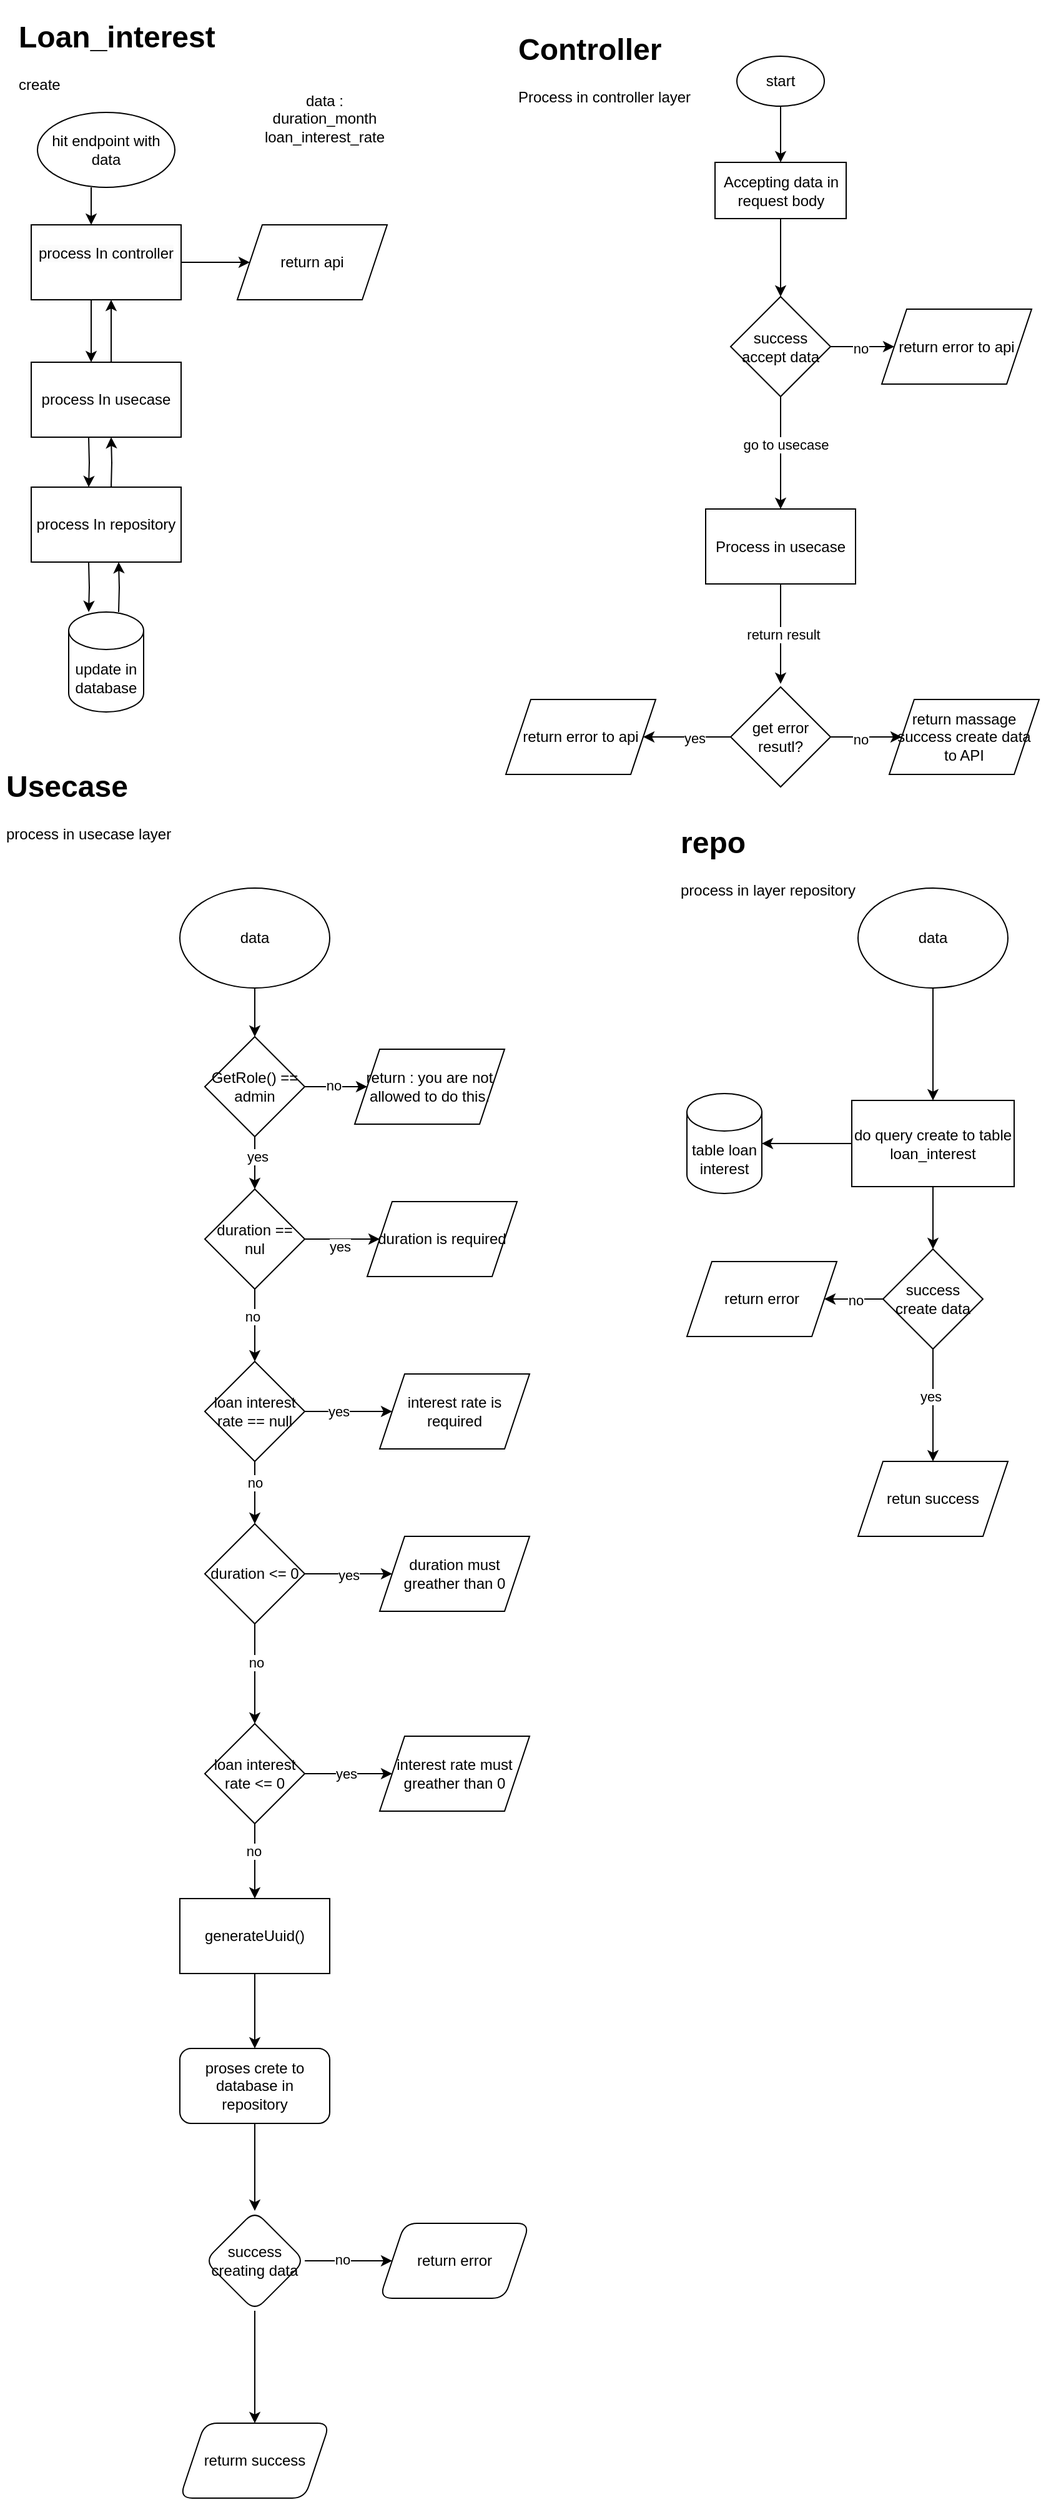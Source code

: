 <mxfile version="21.7.4" type="github" pages="5">
  <diagram name="create" id="5u0lxk5VhcgYXx4nzSjy">
    <mxGraphModel dx="880" dy="446" grid="1" gridSize="10" guides="1" tooltips="1" connect="1" arrows="1" fold="1" page="1" pageScale="1" pageWidth="850" pageHeight="1100" math="0" shadow="0">
      <root>
        <mxCell id="0" />
        <mxCell id="1" parent="0" />
        <mxCell id="xLi15-Slrgv9SJWUx5Ht-1" value="&lt;h1&gt;Loan_interest&lt;/h1&gt;&lt;div&gt;create&lt;/div&gt;" style="text;html=1;strokeColor=none;fillColor=none;spacing=5;spacingTop=-20;whiteSpace=wrap;overflow=hidden;rounded=0;" parent="1" vertex="1">
          <mxGeometry x="20" y="20" width="330" height="80" as="geometry" />
        </mxCell>
        <mxCell id="xLi15-Slrgv9SJWUx5Ht-3" value="data :&lt;br style=&quot;border-color: var(--border-color);&quot;&gt;duration_month&lt;br&gt;loan_interest_rate" style="text;html=1;strokeColor=none;fillColor=none;align=center;verticalAlign=middle;whiteSpace=wrap;rounded=0;" parent="1" vertex="1">
          <mxGeometry x="210" y="70" width="120" height="70" as="geometry" />
        </mxCell>
        <mxCell id="xLi15-Slrgv9SJWUx5Ht-4" value="" style="edgeStyle=orthogonalEdgeStyle;rounded=0;orthogonalLoop=1;jettySize=auto;html=1;" parent="1" edge="1">
          <mxGeometry relative="1" as="geometry">
            <mxPoint x="83" y="160" as="sourcePoint" />
            <mxPoint x="83" y="190" as="targetPoint" />
          </mxGeometry>
        </mxCell>
        <mxCell id="xLi15-Slrgv9SJWUx5Ht-5" value="hit endpoint with data" style="ellipse;whiteSpace=wrap;html=1;" parent="1" vertex="1">
          <mxGeometry x="40" y="100" width="110" height="60" as="geometry" />
        </mxCell>
        <mxCell id="xLi15-Slrgv9SJWUx5Ht-6" value="" style="edgeStyle=orthogonalEdgeStyle;rounded=0;orthogonalLoop=1;jettySize=auto;html=1;" parent="1" edge="1">
          <mxGeometry relative="1" as="geometry">
            <mxPoint x="83" y="250" as="sourcePoint" />
            <mxPoint x="83" y="300" as="targetPoint" />
          </mxGeometry>
        </mxCell>
        <mxCell id="xLi15-Slrgv9SJWUx5Ht-7" value="" style="edgeStyle=orthogonalEdgeStyle;rounded=0;orthogonalLoop=1;jettySize=auto;html=1;" parent="1" source="xLi15-Slrgv9SJWUx5Ht-8" target="xLi15-Slrgv9SJWUx5Ht-17" edge="1">
          <mxGeometry relative="1" as="geometry" />
        </mxCell>
        <mxCell id="xLi15-Slrgv9SJWUx5Ht-8" value="&#xa;&lt;span style=&quot;color: rgb(0, 0, 0); font-family: Helvetica; font-size: 12px; font-style: normal; font-variant-ligatures: normal; font-variant-caps: normal; font-weight: 400; letter-spacing: normal; orphans: 2; text-align: center; text-indent: 0px; text-transform: none; widows: 2; word-spacing: 0px; -webkit-text-stroke-width: 0px; background-color: rgb(251, 251, 251); text-decoration-thickness: initial; text-decoration-style: initial; text-decoration-color: initial; float: none; display: inline !important;&quot;&gt;process In controller&lt;/span&gt;&#xa;&#xa;" style="whiteSpace=wrap;html=1;" parent="1" vertex="1">
          <mxGeometry x="35" y="190" width="120" height="60" as="geometry" />
        </mxCell>
        <mxCell id="xLi15-Slrgv9SJWUx5Ht-9" value="" style="edgeStyle=orthogonalEdgeStyle;rounded=0;orthogonalLoop=1;jettySize=auto;html=1;" parent="1" edge="1">
          <mxGeometry relative="1" as="geometry">
            <mxPoint x="81" y="360" as="sourcePoint" />
            <mxPoint x="81" y="400" as="targetPoint" />
          </mxGeometry>
        </mxCell>
        <mxCell id="xLi15-Slrgv9SJWUx5Ht-10" value="" style="edgeStyle=orthogonalEdgeStyle;rounded=0;orthogonalLoop=1;jettySize=auto;html=1;" parent="1" edge="1">
          <mxGeometry relative="1" as="geometry">
            <mxPoint x="99" y="300" as="sourcePoint" />
            <mxPoint x="99" y="250" as="targetPoint" />
          </mxGeometry>
        </mxCell>
        <mxCell id="xLi15-Slrgv9SJWUx5Ht-11" value="process In usecase" style="whiteSpace=wrap;html=1;" parent="1" vertex="1">
          <mxGeometry x="35" y="300" width="120" height="60" as="geometry" />
        </mxCell>
        <mxCell id="xLi15-Slrgv9SJWUx5Ht-12" value="" style="edgeStyle=orthogonalEdgeStyle;rounded=0;orthogonalLoop=1;jettySize=auto;html=1;" parent="1" edge="1">
          <mxGeometry relative="1" as="geometry">
            <mxPoint x="81" y="460" as="sourcePoint" />
            <mxPoint x="81" y="500" as="targetPoint" />
          </mxGeometry>
        </mxCell>
        <mxCell id="xLi15-Slrgv9SJWUx5Ht-13" value="" style="edgeStyle=orthogonalEdgeStyle;rounded=0;orthogonalLoop=1;jettySize=auto;html=1;" parent="1" edge="1">
          <mxGeometry relative="1" as="geometry">
            <mxPoint x="99" y="400" as="sourcePoint" />
            <mxPoint x="99" y="360" as="targetPoint" />
          </mxGeometry>
        </mxCell>
        <mxCell id="xLi15-Slrgv9SJWUx5Ht-14" value="process In repository" style="whiteSpace=wrap;html=1;" parent="1" vertex="1">
          <mxGeometry x="35" y="400" width="120" height="60" as="geometry" />
        </mxCell>
        <mxCell id="xLi15-Slrgv9SJWUx5Ht-15" value="" style="edgeStyle=orthogonalEdgeStyle;rounded=0;orthogonalLoop=1;jettySize=auto;html=1;" parent="1" edge="1">
          <mxGeometry relative="1" as="geometry">
            <mxPoint x="105" y="500" as="sourcePoint" />
            <mxPoint x="105" y="460" as="targetPoint" />
          </mxGeometry>
        </mxCell>
        <mxCell id="xLi15-Slrgv9SJWUx5Ht-16" value="update in database" style="shape=cylinder3;whiteSpace=wrap;html=1;boundedLbl=1;backgroundOutline=1;size=15;" parent="1" vertex="1">
          <mxGeometry x="65" y="500" width="60" height="80" as="geometry" />
        </mxCell>
        <mxCell id="xLi15-Slrgv9SJWUx5Ht-17" value="return api" style="shape=parallelogram;perimeter=parallelogramPerimeter;whiteSpace=wrap;html=1;fixedSize=1;" parent="1" vertex="1">
          <mxGeometry x="200" y="190" width="120" height="60" as="geometry" />
        </mxCell>
        <mxCell id="xLi15-Slrgv9SJWUx5Ht-18" value="&lt;h1 style=&quot;border-color: var(--border-color);&quot;&gt;Controller&lt;/h1&gt;&lt;h1&gt;&lt;div style=&quot;border-color: var(--border-color); font-size: 12px; font-weight: 400;&quot;&gt;Process in controller layer&lt;/div&gt;&lt;/h1&gt;" style="text;html=1;strokeColor=none;fillColor=none;spacing=5;spacingTop=-20;whiteSpace=wrap;overflow=hidden;rounded=0;" parent="1" vertex="1">
          <mxGeometry x="420" y="30" width="190" height="80" as="geometry" />
        </mxCell>
        <mxCell id="xLi15-Slrgv9SJWUx5Ht-19" value="" style="edgeStyle=orthogonalEdgeStyle;rounded=0;orthogonalLoop=1;jettySize=auto;html=1;" parent="1" source="xLi15-Slrgv9SJWUx5Ht-20" target="xLi15-Slrgv9SJWUx5Ht-22" edge="1">
          <mxGeometry relative="1" as="geometry" />
        </mxCell>
        <mxCell id="xLi15-Slrgv9SJWUx5Ht-20" value="start" style="ellipse;whiteSpace=wrap;html=1;" parent="1" vertex="1">
          <mxGeometry x="600" y="55" width="70" height="40" as="geometry" />
        </mxCell>
        <mxCell id="xLi15-Slrgv9SJWUx5Ht-21" value="" style="edgeStyle=orthogonalEdgeStyle;rounded=0;orthogonalLoop=1;jettySize=auto;html=1;" parent="1" source="xLi15-Slrgv9SJWUx5Ht-22" target="xLi15-Slrgv9SJWUx5Ht-27" edge="1">
          <mxGeometry relative="1" as="geometry" />
        </mxCell>
        <mxCell id="xLi15-Slrgv9SJWUx5Ht-22" value="Accepting data in request body" style="whiteSpace=wrap;html=1;" parent="1" vertex="1">
          <mxGeometry x="582.5" y="140" width="105" height="45" as="geometry" />
        </mxCell>
        <mxCell id="xLi15-Slrgv9SJWUx5Ht-23" value="" style="edgeStyle=orthogonalEdgeStyle;rounded=0;orthogonalLoop=1;jettySize=auto;html=1;" parent="1" source="xLi15-Slrgv9SJWUx5Ht-27" target="xLi15-Slrgv9SJWUx5Ht-28" edge="1">
          <mxGeometry relative="1" as="geometry" />
        </mxCell>
        <mxCell id="xLi15-Slrgv9SJWUx5Ht-24" value="no" style="edgeLabel;html=1;align=center;verticalAlign=middle;resizable=0;points=[];" parent="xLi15-Slrgv9SJWUx5Ht-23" vertex="1" connectable="0">
          <mxGeometry x="-0.057" relative="1" as="geometry">
            <mxPoint y="1" as="offset" />
          </mxGeometry>
        </mxCell>
        <mxCell id="xLi15-Slrgv9SJWUx5Ht-25" value="" style="edgeStyle=orthogonalEdgeStyle;rounded=0;orthogonalLoop=1;jettySize=auto;html=1;" parent="1" source="xLi15-Slrgv9SJWUx5Ht-27" target="xLi15-Slrgv9SJWUx5Ht-31" edge="1">
          <mxGeometry relative="1" as="geometry" />
        </mxCell>
        <mxCell id="xLi15-Slrgv9SJWUx5Ht-26" value="go to usecase" style="edgeLabel;html=1;align=center;verticalAlign=middle;resizable=0;points=[];" parent="xLi15-Slrgv9SJWUx5Ht-25" vertex="1" connectable="0">
          <mxGeometry x="-0.144" y="4" relative="1" as="geometry">
            <mxPoint as="offset" />
          </mxGeometry>
        </mxCell>
        <mxCell id="xLi15-Slrgv9SJWUx5Ht-27" value="success accept data" style="rhombus;whiteSpace=wrap;html=1;" parent="1" vertex="1">
          <mxGeometry x="595" y="247.5" width="80" height="80" as="geometry" />
        </mxCell>
        <mxCell id="xLi15-Slrgv9SJWUx5Ht-28" value="return error to api" style="shape=parallelogram;perimeter=parallelogramPerimeter;whiteSpace=wrap;html=1;fixedSize=1;" parent="1" vertex="1">
          <mxGeometry x="716" y="257.5" width="120" height="60" as="geometry" />
        </mxCell>
        <mxCell id="xLi15-Slrgv9SJWUx5Ht-29" value="" style="edgeStyle=orthogonalEdgeStyle;rounded=0;orthogonalLoop=1;jettySize=auto;html=1;" parent="1" source="xLi15-Slrgv9SJWUx5Ht-31" edge="1">
          <mxGeometry relative="1" as="geometry">
            <mxPoint x="635" y="557.5" as="targetPoint" />
          </mxGeometry>
        </mxCell>
        <mxCell id="xLi15-Slrgv9SJWUx5Ht-30" value="return result" style="edgeLabel;html=1;align=center;verticalAlign=middle;resizable=0;points=[];" parent="xLi15-Slrgv9SJWUx5Ht-29" vertex="1" connectable="0">
          <mxGeometry x="0.013" y="1" relative="1" as="geometry">
            <mxPoint as="offset" />
          </mxGeometry>
        </mxCell>
        <mxCell id="xLi15-Slrgv9SJWUx5Ht-31" value="Process in usecase" style="whiteSpace=wrap;html=1;" parent="1" vertex="1">
          <mxGeometry x="575" y="417.5" width="120" height="60" as="geometry" />
        </mxCell>
        <mxCell id="xLi15-Slrgv9SJWUx5Ht-32" value="" style="edgeStyle=orthogonalEdgeStyle;rounded=0;orthogonalLoop=1;jettySize=auto;html=1;" parent="1" source="xLi15-Slrgv9SJWUx5Ht-36" target="xLi15-Slrgv9SJWUx5Ht-37" edge="1">
          <mxGeometry relative="1" as="geometry" />
        </mxCell>
        <mxCell id="xLi15-Slrgv9SJWUx5Ht-33" value="yes" style="edgeLabel;html=1;align=center;verticalAlign=middle;resizable=0;points=[];" parent="xLi15-Slrgv9SJWUx5Ht-32" vertex="1" connectable="0">
          <mxGeometry x="-0.171" y="1" relative="1" as="geometry">
            <mxPoint as="offset" />
          </mxGeometry>
        </mxCell>
        <mxCell id="xLi15-Slrgv9SJWUx5Ht-34" value="" style="edgeStyle=orthogonalEdgeStyle;rounded=0;orthogonalLoop=1;jettySize=auto;html=1;" parent="1" source="xLi15-Slrgv9SJWUx5Ht-36" target="xLi15-Slrgv9SJWUx5Ht-38" edge="1">
          <mxGeometry relative="1" as="geometry" />
        </mxCell>
        <mxCell id="xLi15-Slrgv9SJWUx5Ht-35" value="no" style="edgeLabel;html=1;align=center;verticalAlign=middle;resizable=0;points=[];" parent="xLi15-Slrgv9SJWUx5Ht-34" vertex="1" connectable="0">
          <mxGeometry x="-0.171" y="-2" relative="1" as="geometry">
            <mxPoint as="offset" />
          </mxGeometry>
        </mxCell>
        <mxCell id="xLi15-Slrgv9SJWUx5Ht-36" value="get error resutl?" style="rhombus;whiteSpace=wrap;html=1;" parent="1" vertex="1">
          <mxGeometry x="595" y="560" width="80" height="80" as="geometry" />
        </mxCell>
        <mxCell id="xLi15-Slrgv9SJWUx5Ht-37" value="return error to api" style="shape=parallelogram;perimeter=parallelogramPerimeter;whiteSpace=wrap;html=1;fixedSize=1;" parent="1" vertex="1">
          <mxGeometry x="415" y="570" width="120" height="60" as="geometry" />
        </mxCell>
        <mxCell id="xLi15-Slrgv9SJWUx5Ht-38" value="return massage success create data to API" style="shape=parallelogram;perimeter=parallelogramPerimeter;whiteSpace=wrap;html=1;fixedSize=1;" parent="1" vertex="1">
          <mxGeometry x="722" y="570" width="120" height="60" as="geometry" />
        </mxCell>
        <mxCell id="xLi15-Slrgv9SJWUx5Ht-76" value="&lt;h1&gt;Usecase&lt;/h1&gt;&lt;div&gt;process in usecase layer&lt;/div&gt;" style="text;html=1;strokeColor=none;fillColor=none;spacing=5;spacingTop=-20;whiteSpace=wrap;overflow=hidden;rounded=0;" parent="1" vertex="1">
          <mxGeometry x="10" y="620" width="160" height="70" as="geometry" />
        </mxCell>
        <mxCell id="xLi15-Slrgv9SJWUx5Ht-77" value="" style="edgeStyle=orthogonalEdgeStyle;rounded=0;orthogonalLoop=1;jettySize=auto;html=1;" parent="1" source="xLi15-Slrgv9SJWUx5Ht-79" target="xLi15-Slrgv9SJWUx5Ht-87" edge="1">
          <mxGeometry relative="1" as="geometry" />
        </mxCell>
        <mxCell id="xLi15-Slrgv9SJWUx5Ht-78" value="no" style="edgeLabel;html=1;align=center;verticalAlign=middle;resizable=0;points=[];" parent="xLi15-Slrgv9SJWUx5Ht-77" vertex="1" connectable="0">
          <mxGeometry x="-0.08" y="1" relative="1" as="geometry">
            <mxPoint as="offset" />
          </mxGeometry>
        </mxCell>
        <mxCell id="xLi15-Slrgv9SJWUx5Ht-79" value="GetRole() == admin" style="rhombus;whiteSpace=wrap;html=1;" parent="1" vertex="1">
          <mxGeometry x="174" y="840" width="80" height="80" as="geometry" />
        </mxCell>
        <mxCell id="xLi15-Slrgv9SJWUx5Ht-80" value="" style="edgeStyle=orthogonalEdgeStyle;rounded=0;orthogonalLoop=1;jettySize=auto;html=1;exitX=0.5;exitY=1;exitDx=0;exitDy=0;" parent="1" source="xLi15-Slrgv9SJWUx5Ht-79" target="xLi15-Slrgv9SJWUx5Ht-86" edge="1">
          <mxGeometry relative="1" as="geometry">
            <mxPoint x="214" y="1050" as="sourcePoint" />
          </mxGeometry>
        </mxCell>
        <mxCell id="xLi15-Slrgv9SJWUx5Ht-81" value="yes" style="edgeLabel;html=1;align=center;verticalAlign=middle;resizable=0;points=[];" parent="xLi15-Slrgv9SJWUx5Ht-80" vertex="1" connectable="0">
          <mxGeometry x="-0.238" y="2" relative="1" as="geometry">
            <mxPoint as="offset" />
          </mxGeometry>
        </mxCell>
        <mxCell id="xLi15-Slrgv9SJWUx5Ht-82" value="" style="edgeStyle=orthogonalEdgeStyle;rounded=0;orthogonalLoop=1;jettySize=auto;html=1;" parent="1" source="xLi15-Slrgv9SJWUx5Ht-86" edge="1">
          <mxGeometry relative="1" as="geometry">
            <mxPoint x="314" y="1002" as="targetPoint" />
          </mxGeometry>
        </mxCell>
        <mxCell id="xLi15-Slrgv9SJWUx5Ht-83" value="yes" style="edgeLabel;html=1;align=center;verticalAlign=middle;resizable=0;points=[];" parent="xLi15-Slrgv9SJWUx5Ht-82" vertex="1" connectable="0">
          <mxGeometry x="0.008" y="-5" relative="1" as="geometry">
            <mxPoint x="-2" as="offset" />
          </mxGeometry>
        </mxCell>
        <mxCell id="xLi15-Slrgv9SJWUx5Ht-84" value="" style="edgeStyle=orthogonalEdgeStyle;rounded=0;orthogonalLoop=1;jettySize=auto;html=1;" parent="1" source="xLi15-Slrgv9SJWUx5Ht-86" target="xLi15-Slrgv9SJWUx5Ht-92" edge="1">
          <mxGeometry relative="1" as="geometry" />
        </mxCell>
        <mxCell id="xLi15-Slrgv9SJWUx5Ht-85" value="no" style="edgeLabel;html=1;align=center;verticalAlign=middle;resizable=0;points=[];" parent="xLi15-Slrgv9SJWUx5Ht-84" vertex="1" connectable="0">
          <mxGeometry x="-0.241" y="-2" relative="1" as="geometry">
            <mxPoint as="offset" />
          </mxGeometry>
        </mxCell>
        <mxCell id="xLi15-Slrgv9SJWUx5Ht-86" value="duration == nul" style="rhombus;whiteSpace=wrap;html=1;" parent="1" vertex="1">
          <mxGeometry x="174" y="962" width="80" height="80" as="geometry" />
        </mxCell>
        <mxCell id="xLi15-Slrgv9SJWUx5Ht-87" value="return : you are not allowed to do this." style="shape=parallelogram;perimeter=parallelogramPerimeter;whiteSpace=wrap;html=1;fixedSize=1;" parent="1" vertex="1">
          <mxGeometry x="294" y="850" width="120" height="60" as="geometry" />
        </mxCell>
        <mxCell id="xLi15-Slrgv9SJWUx5Ht-88" value="duration is required" style="shape=parallelogram;perimeter=parallelogramPerimeter;whiteSpace=wrap;html=1;fixedSize=1;" parent="1" vertex="1">
          <mxGeometry x="304" y="972" width="120" height="60" as="geometry" />
        </mxCell>
        <mxCell id="xLi15-Slrgv9SJWUx5Ht-89" value="" style="edgeStyle=orthogonalEdgeStyle;rounded=0;orthogonalLoop=1;jettySize=auto;html=1;" parent="1" source="xLi15-Slrgv9SJWUx5Ht-92" target="xLi15-Slrgv9SJWUx5Ht-96" edge="1">
          <mxGeometry relative="1" as="geometry" />
        </mxCell>
        <mxCell id="xLi15-Slrgv9SJWUx5Ht-90" value="yes" style="edgeLabel;html=1;align=center;verticalAlign=middle;resizable=0;points=[];" parent="xLi15-Slrgv9SJWUx5Ht-89" vertex="1" connectable="0">
          <mxGeometry x="-0.229" relative="1" as="geometry">
            <mxPoint as="offset" />
          </mxGeometry>
        </mxCell>
        <mxCell id="xLi15-Slrgv9SJWUx5Ht-91" value="" style="edgeStyle=orthogonalEdgeStyle;rounded=0;orthogonalLoop=1;jettySize=auto;html=1;" parent="1" source="xLi15-Slrgv9SJWUx5Ht-92" target="xLi15-Slrgv9SJWUx5Ht-99" edge="1">
          <mxGeometry relative="1" as="geometry" />
        </mxCell>
        <mxCell id="xLi15-Slrgv9SJWUx5Ht-152" value="no" style="edgeLabel;html=1;align=center;verticalAlign=middle;resizable=0;points=[];" parent="xLi15-Slrgv9SJWUx5Ht-91" vertex="1" connectable="0">
          <mxGeometry x="-0.32" relative="1" as="geometry">
            <mxPoint as="offset" />
          </mxGeometry>
        </mxCell>
        <mxCell id="xLi15-Slrgv9SJWUx5Ht-92" value="loan interest rate == null" style="rhombus;whiteSpace=wrap;html=1;" parent="1" vertex="1">
          <mxGeometry x="174" y="1100" width="80" height="80" as="geometry" />
        </mxCell>
        <mxCell id="xLi15-Slrgv9SJWUx5Ht-94" value="" style="edgeStyle=orthogonalEdgeStyle;rounded=0;orthogonalLoop=1;jettySize=auto;html=1;" parent="1" source="xLi15-Slrgv9SJWUx5Ht-95" target="xLi15-Slrgv9SJWUx5Ht-79" edge="1">
          <mxGeometry relative="1" as="geometry" />
        </mxCell>
        <mxCell id="xLi15-Slrgv9SJWUx5Ht-95" value="data" style="ellipse;whiteSpace=wrap;html=1;" parent="1" vertex="1">
          <mxGeometry x="154" y="721" width="120" height="80" as="geometry" />
        </mxCell>
        <mxCell id="xLi15-Slrgv9SJWUx5Ht-96" value="interest rate is required" style="shape=parallelogram;perimeter=parallelogramPerimeter;whiteSpace=wrap;html=1;fixedSize=1;" parent="1" vertex="1">
          <mxGeometry x="314" y="1110" width="120" height="60" as="geometry" />
        </mxCell>
        <mxCell id="xLi15-Slrgv9SJWUx5Ht-97" value="" style="edgeStyle=orthogonalEdgeStyle;rounded=0;orthogonalLoop=1;jettySize=auto;html=1;" parent="1" source="xLi15-Slrgv9SJWUx5Ht-99" target="xLi15-Slrgv9SJWUx5Ht-100" edge="1">
          <mxGeometry relative="1" as="geometry" />
        </mxCell>
        <mxCell id="xLi15-Slrgv9SJWUx5Ht-153" value="yes" style="edgeLabel;html=1;align=center;verticalAlign=middle;resizable=0;points=[];" parent="xLi15-Slrgv9SJWUx5Ht-97" vertex="1" connectable="0">
          <mxGeometry y="-1" relative="1" as="geometry">
            <mxPoint as="offset" />
          </mxGeometry>
        </mxCell>
        <mxCell id="xLi15-Slrgv9SJWUx5Ht-157" value="" style="edgeStyle=orthogonalEdgeStyle;rounded=0;orthogonalLoop=1;jettySize=auto;html=1;" parent="1" source="xLi15-Slrgv9SJWUx5Ht-99" target="xLi15-Slrgv9SJWUx5Ht-156" edge="1">
          <mxGeometry relative="1" as="geometry" />
        </mxCell>
        <mxCell id="xLi15-Slrgv9SJWUx5Ht-158" value="no" style="edgeLabel;html=1;align=center;verticalAlign=middle;resizable=0;points=[];" parent="xLi15-Slrgv9SJWUx5Ht-157" vertex="1" connectable="0">
          <mxGeometry x="-0.225" y="1" relative="1" as="geometry">
            <mxPoint as="offset" />
          </mxGeometry>
        </mxCell>
        <mxCell id="xLi15-Slrgv9SJWUx5Ht-99" value="duration &amp;lt;= 0" style="rhombus;whiteSpace=wrap;html=1;" parent="1" vertex="1">
          <mxGeometry x="174" y="1230" width="80" height="80" as="geometry" />
        </mxCell>
        <mxCell id="xLi15-Slrgv9SJWUx5Ht-100" value="duration must greather than 0" style="shape=parallelogram;perimeter=parallelogramPerimeter;whiteSpace=wrap;html=1;fixedSize=1;" parent="1" vertex="1">
          <mxGeometry x="314" y="1240" width="120" height="60" as="geometry" />
        </mxCell>
        <mxCell id="xLi15-Slrgv9SJWUx5Ht-160" value="" style="edgeStyle=orthogonalEdgeStyle;rounded=0;orthogonalLoop=1;jettySize=auto;html=1;" parent="1" source="xLi15-Slrgv9SJWUx5Ht-156" target="xLi15-Slrgv9SJWUx5Ht-159" edge="1">
          <mxGeometry relative="1" as="geometry" />
        </mxCell>
        <mxCell id="xLi15-Slrgv9SJWUx5Ht-161" value="yes" style="edgeLabel;html=1;align=center;verticalAlign=middle;resizable=0;points=[];" parent="xLi15-Slrgv9SJWUx5Ht-160" vertex="1" connectable="0">
          <mxGeometry x="-0.057" relative="1" as="geometry">
            <mxPoint as="offset" />
          </mxGeometry>
        </mxCell>
        <mxCell id="xLi15-Slrgv9SJWUx5Ht-163" value="" style="edgeStyle=orthogonalEdgeStyle;rounded=0;orthogonalLoop=1;jettySize=auto;html=1;" parent="1" source="5GACYYdkiAqkhCaLAUfw-2" target="xLi15-Slrgv9SJWUx5Ht-162" edge="1">
          <mxGeometry relative="1" as="geometry" />
        </mxCell>
        <mxCell id="xLi15-Slrgv9SJWUx5Ht-156" value="loan interest rate&amp;nbsp;&amp;lt;= 0" style="rhombus;whiteSpace=wrap;html=1;" parent="1" vertex="1">
          <mxGeometry x="174" y="1390" width="80" height="80" as="geometry" />
        </mxCell>
        <mxCell id="xLi15-Slrgv9SJWUx5Ht-159" value="interest rate&amp;nbsp;must greather than 0" style="shape=parallelogram;perimeter=parallelogramPerimeter;whiteSpace=wrap;html=1;fixedSize=1;" parent="1" vertex="1">
          <mxGeometry x="314" y="1400" width="120" height="60" as="geometry" />
        </mxCell>
        <mxCell id="xLi15-Slrgv9SJWUx5Ht-165" value="" style="edgeStyle=orthogonalEdgeStyle;rounded=0;orthogonalLoop=1;jettySize=auto;html=1;" parent="1" source="xLi15-Slrgv9SJWUx5Ht-162" target="xLi15-Slrgv9SJWUx5Ht-164" edge="1">
          <mxGeometry relative="1" as="geometry" />
        </mxCell>
        <mxCell id="xLi15-Slrgv9SJWUx5Ht-162" value="proses crete to database in repository" style="rounded=1;whiteSpace=wrap;html=1;" parent="1" vertex="1">
          <mxGeometry x="154" y="1650" width="120" height="60" as="geometry" />
        </mxCell>
        <mxCell id="xLi15-Slrgv9SJWUx5Ht-167" value="" style="edgeStyle=orthogonalEdgeStyle;rounded=0;orthogonalLoop=1;jettySize=auto;html=1;" parent="1" source="xLi15-Slrgv9SJWUx5Ht-164" target="xLi15-Slrgv9SJWUx5Ht-166" edge="1">
          <mxGeometry relative="1" as="geometry" />
        </mxCell>
        <mxCell id="xLi15-Slrgv9SJWUx5Ht-168" value="no" style="edgeLabel;html=1;align=center;verticalAlign=middle;resizable=0;points=[];" parent="xLi15-Slrgv9SJWUx5Ht-167" vertex="1" connectable="0">
          <mxGeometry x="-0.143" y="1" relative="1" as="geometry">
            <mxPoint as="offset" />
          </mxGeometry>
        </mxCell>
        <mxCell id="xLi15-Slrgv9SJWUx5Ht-170" value="" style="edgeStyle=orthogonalEdgeStyle;rounded=0;orthogonalLoop=1;jettySize=auto;html=1;" parent="1" source="xLi15-Slrgv9SJWUx5Ht-164" target="xLi15-Slrgv9SJWUx5Ht-169" edge="1">
          <mxGeometry relative="1" as="geometry" />
        </mxCell>
        <mxCell id="xLi15-Slrgv9SJWUx5Ht-164" value="success creating data" style="rhombus;whiteSpace=wrap;html=1;rounded=1;" parent="1" vertex="1">
          <mxGeometry x="174" y="1780" width="80" height="80" as="geometry" />
        </mxCell>
        <mxCell id="xLi15-Slrgv9SJWUx5Ht-166" value="return error" style="shape=parallelogram;perimeter=parallelogramPerimeter;whiteSpace=wrap;html=1;fixedSize=1;rounded=1;" parent="1" vertex="1">
          <mxGeometry x="314" y="1790" width="120" height="60" as="geometry" />
        </mxCell>
        <mxCell id="xLi15-Slrgv9SJWUx5Ht-169" value="returm success" style="shape=parallelogram;perimeter=parallelogramPerimeter;whiteSpace=wrap;html=1;fixedSize=1;rounded=1;" parent="1" vertex="1">
          <mxGeometry x="154" y="1950" width="120" height="60" as="geometry" />
        </mxCell>
        <mxCell id="xLi15-Slrgv9SJWUx5Ht-171" value="&lt;h1&gt;repo&lt;/h1&gt;&lt;div&gt;process in layer repository&lt;/div&gt;" style="text;html=1;strokeColor=none;fillColor=none;spacing=5;spacingTop=-20;whiteSpace=wrap;overflow=hidden;rounded=0;" parent="1" vertex="1">
          <mxGeometry x="550" y="665" width="160" height="70" as="geometry" />
        </mxCell>
        <mxCell id="xLi15-Slrgv9SJWUx5Ht-174" value="" style="edgeStyle=orthogonalEdgeStyle;rounded=0;orthogonalLoop=1;jettySize=auto;html=1;" parent="1" source="xLi15-Slrgv9SJWUx5Ht-172" target="xLi15-Slrgv9SJWUx5Ht-173" edge="1">
          <mxGeometry relative="1" as="geometry" />
        </mxCell>
        <mxCell id="xLi15-Slrgv9SJWUx5Ht-172" value="data" style="ellipse;whiteSpace=wrap;html=1;" parent="1" vertex="1">
          <mxGeometry x="697" y="721" width="120" height="80" as="geometry" />
        </mxCell>
        <mxCell id="xLi15-Slrgv9SJWUx5Ht-176" value="" style="edgeStyle=orthogonalEdgeStyle;rounded=0;orthogonalLoop=1;jettySize=auto;html=1;" parent="1" source="xLi15-Slrgv9SJWUx5Ht-173" target="xLi15-Slrgv9SJWUx5Ht-175" edge="1">
          <mxGeometry relative="1" as="geometry" />
        </mxCell>
        <mxCell id="xLi15-Slrgv9SJWUx5Ht-178" value="" style="edgeStyle=orthogonalEdgeStyle;rounded=0;orthogonalLoop=1;jettySize=auto;html=1;" parent="1" source="xLi15-Slrgv9SJWUx5Ht-173" target="xLi15-Slrgv9SJWUx5Ht-177" edge="1">
          <mxGeometry relative="1" as="geometry" />
        </mxCell>
        <mxCell id="xLi15-Slrgv9SJWUx5Ht-173" value="do query create to table loan_interest" style="whiteSpace=wrap;html=1;" parent="1" vertex="1">
          <mxGeometry x="692" y="891" width="130" height="69" as="geometry" />
        </mxCell>
        <mxCell id="xLi15-Slrgv9SJWUx5Ht-175" value="table loan interest" style="shape=cylinder3;whiteSpace=wrap;html=1;boundedLbl=1;backgroundOutline=1;size=15;" parent="1" vertex="1">
          <mxGeometry x="560" y="885.5" width="60" height="80" as="geometry" />
        </mxCell>
        <mxCell id="xLi15-Slrgv9SJWUx5Ht-180" value="" style="edgeStyle=orthogonalEdgeStyle;rounded=0;orthogonalLoop=1;jettySize=auto;html=1;" parent="1" source="xLi15-Slrgv9SJWUx5Ht-177" target="xLi15-Slrgv9SJWUx5Ht-179" edge="1">
          <mxGeometry relative="1" as="geometry" />
        </mxCell>
        <mxCell id="xLi15-Slrgv9SJWUx5Ht-183" value="no" style="edgeLabel;html=1;align=center;verticalAlign=middle;resizable=0;points=[];" parent="xLi15-Slrgv9SJWUx5Ht-180" vertex="1" connectable="0">
          <mxGeometry x="0.057" y="1" relative="1" as="geometry">
            <mxPoint as="offset" />
          </mxGeometry>
        </mxCell>
        <mxCell id="xLi15-Slrgv9SJWUx5Ht-182" value="" style="edgeStyle=orthogonalEdgeStyle;rounded=0;orthogonalLoop=1;jettySize=auto;html=1;" parent="1" source="xLi15-Slrgv9SJWUx5Ht-177" target="xLi15-Slrgv9SJWUx5Ht-181" edge="1">
          <mxGeometry relative="1" as="geometry" />
        </mxCell>
        <mxCell id="xLi15-Slrgv9SJWUx5Ht-184" value="yes" style="edgeLabel;html=1;align=center;verticalAlign=middle;resizable=0;points=[];" parent="xLi15-Slrgv9SJWUx5Ht-182" vertex="1" connectable="0">
          <mxGeometry x="-0.156" y="-2" relative="1" as="geometry">
            <mxPoint as="offset" />
          </mxGeometry>
        </mxCell>
        <mxCell id="xLi15-Slrgv9SJWUx5Ht-177" value="success create data" style="rhombus;whiteSpace=wrap;html=1;" parent="1" vertex="1">
          <mxGeometry x="717" y="1010" width="80" height="80" as="geometry" />
        </mxCell>
        <mxCell id="xLi15-Slrgv9SJWUx5Ht-179" value="return error" style="shape=parallelogram;perimeter=parallelogramPerimeter;whiteSpace=wrap;html=1;fixedSize=1;" parent="1" vertex="1">
          <mxGeometry x="560" y="1020" width="120" height="60" as="geometry" />
        </mxCell>
        <mxCell id="xLi15-Slrgv9SJWUx5Ht-181" value="retun success" style="shape=parallelogram;perimeter=parallelogramPerimeter;whiteSpace=wrap;html=1;fixedSize=1;" parent="1" vertex="1">
          <mxGeometry x="697" y="1180" width="120" height="60" as="geometry" />
        </mxCell>
        <mxCell id="5GACYYdkiAqkhCaLAUfw-1" value="" style="edgeStyle=orthogonalEdgeStyle;rounded=0;orthogonalLoop=1;jettySize=auto;html=1;" parent="1" source="xLi15-Slrgv9SJWUx5Ht-156" target="5GACYYdkiAqkhCaLAUfw-2" edge="1">
          <mxGeometry relative="1" as="geometry">
            <mxPoint x="214" y="1470" as="sourcePoint" />
            <mxPoint x="214" y="1650" as="targetPoint" />
          </mxGeometry>
        </mxCell>
        <mxCell id="5GACYYdkiAqkhCaLAUfw-3" value="no" style="edgeLabel;html=1;align=center;verticalAlign=middle;resizable=0;points=[];" parent="5GACYYdkiAqkhCaLAUfw-1" vertex="1" connectable="0">
          <mxGeometry x="-0.28" y="-1" relative="1" as="geometry">
            <mxPoint as="offset" />
          </mxGeometry>
        </mxCell>
        <mxCell id="5GACYYdkiAqkhCaLAUfw-2" value="generateUuid()" style="rounded=0;whiteSpace=wrap;html=1;" parent="1" vertex="1">
          <mxGeometry x="154" y="1530" width="120" height="60" as="geometry" />
        </mxCell>
      </root>
    </mxGraphModel>
  </diagram>
  <diagram name="search by id" id="7U2D3QBQMISTLIY6psH9">
    <mxGraphModel dx="880" dy="446" grid="1" gridSize="10" guides="1" tooltips="1" connect="1" arrows="1" fold="1" page="1" pageScale="1" pageWidth="850" pageHeight="1100" math="0" shadow="0">
      <root>
        <mxCell id="hkqt5J7uNssLq77rhA-l-0" />
        <mxCell id="hkqt5J7uNssLq77rhA-l-1" parent="hkqt5J7uNssLq77rhA-l-0" />
        <mxCell id="hkqt5J7uNssLq77rhA-l-2" value="&lt;h1&gt;loan_interest&lt;/h1&gt;&lt;div&gt;search by id&lt;/div&gt;" style="text;html=1;strokeColor=none;fillColor=none;spacing=5;spacingTop=-20;whiteSpace=wrap;overflow=hidden;rounded=0;" parent="hkqt5J7uNssLq77rhA-l-1" vertex="1">
          <mxGeometry x="20" y="20" width="330" height="80" as="geometry" />
        </mxCell>
        <mxCell id="hkqt5J7uNssLq77rhA-l-3" value="data :&lt;br style=&quot;border-color: var(--border-color);&quot;&gt;id" style="text;html=1;strokeColor=none;fillColor=none;align=center;verticalAlign=middle;whiteSpace=wrap;rounded=0;" parent="hkqt5J7uNssLq77rhA-l-1" vertex="1">
          <mxGeometry x="210" y="70" width="120" height="70" as="geometry" />
        </mxCell>
        <mxCell id="hkqt5J7uNssLq77rhA-l-4" value="" style="edgeStyle=orthogonalEdgeStyle;rounded=0;orthogonalLoop=1;jettySize=auto;html=1;" parent="hkqt5J7uNssLq77rhA-l-1" edge="1">
          <mxGeometry relative="1" as="geometry">
            <mxPoint x="83" y="160" as="sourcePoint" />
            <mxPoint x="83" y="190" as="targetPoint" />
          </mxGeometry>
        </mxCell>
        <mxCell id="hkqt5J7uNssLq77rhA-l-5" value="hit endpoint with data" style="ellipse;whiteSpace=wrap;html=1;" parent="hkqt5J7uNssLq77rhA-l-1" vertex="1">
          <mxGeometry x="40" y="100" width="110" height="60" as="geometry" />
        </mxCell>
        <mxCell id="hkqt5J7uNssLq77rhA-l-6" value="" style="edgeStyle=orthogonalEdgeStyle;rounded=0;orthogonalLoop=1;jettySize=auto;html=1;" parent="hkqt5J7uNssLq77rhA-l-1" edge="1">
          <mxGeometry relative="1" as="geometry">
            <mxPoint x="83" y="250" as="sourcePoint" />
            <mxPoint x="83" y="300" as="targetPoint" />
          </mxGeometry>
        </mxCell>
        <mxCell id="hkqt5J7uNssLq77rhA-l-7" value="" style="edgeStyle=orthogonalEdgeStyle;rounded=0;orthogonalLoop=1;jettySize=auto;html=1;" parent="hkqt5J7uNssLq77rhA-l-1" source="hkqt5J7uNssLq77rhA-l-8" target="hkqt5J7uNssLq77rhA-l-17" edge="1">
          <mxGeometry relative="1" as="geometry" />
        </mxCell>
        <mxCell id="hkqt5J7uNssLq77rhA-l-8" value="&#xa;&lt;span style=&quot;color: rgb(0, 0, 0); font-family: Helvetica; font-size: 12px; font-style: normal; font-variant-ligatures: normal; font-variant-caps: normal; font-weight: 400; letter-spacing: normal; orphans: 2; text-align: center; text-indent: 0px; text-transform: none; widows: 2; word-spacing: 0px; -webkit-text-stroke-width: 0px; background-color: rgb(251, 251, 251); text-decoration-thickness: initial; text-decoration-style: initial; text-decoration-color: initial; float: none; display: inline !important;&quot;&gt;process In controller&lt;/span&gt;&#xa;&#xa;" style="whiteSpace=wrap;html=1;" parent="hkqt5J7uNssLq77rhA-l-1" vertex="1">
          <mxGeometry x="35" y="190" width="120" height="60" as="geometry" />
        </mxCell>
        <mxCell id="hkqt5J7uNssLq77rhA-l-9" value="" style="edgeStyle=orthogonalEdgeStyle;rounded=0;orthogonalLoop=1;jettySize=auto;html=1;" parent="hkqt5J7uNssLq77rhA-l-1" edge="1">
          <mxGeometry relative="1" as="geometry">
            <mxPoint x="81" y="360" as="sourcePoint" />
            <mxPoint x="81" y="400" as="targetPoint" />
          </mxGeometry>
        </mxCell>
        <mxCell id="hkqt5J7uNssLq77rhA-l-10" value="" style="edgeStyle=orthogonalEdgeStyle;rounded=0;orthogonalLoop=1;jettySize=auto;html=1;" parent="hkqt5J7uNssLq77rhA-l-1" edge="1">
          <mxGeometry relative="1" as="geometry">
            <mxPoint x="99" y="300" as="sourcePoint" />
            <mxPoint x="99" y="250" as="targetPoint" />
          </mxGeometry>
        </mxCell>
        <mxCell id="hkqt5J7uNssLq77rhA-l-11" value="process In usecase" style="whiteSpace=wrap;html=1;" parent="hkqt5J7uNssLq77rhA-l-1" vertex="1">
          <mxGeometry x="35" y="300" width="120" height="60" as="geometry" />
        </mxCell>
        <mxCell id="hkqt5J7uNssLq77rhA-l-12" value="" style="edgeStyle=orthogonalEdgeStyle;rounded=0;orthogonalLoop=1;jettySize=auto;html=1;" parent="hkqt5J7uNssLq77rhA-l-1" edge="1">
          <mxGeometry relative="1" as="geometry">
            <mxPoint x="81" y="460" as="sourcePoint" />
            <mxPoint x="81" y="500" as="targetPoint" />
          </mxGeometry>
        </mxCell>
        <mxCell id="hkqt5J7uNssLq77rhA-l-13" value="" style="edgeStyle=orthogonalEdgeStyle;rounded=0;orthogonalLoop=1;jettySize=auto;html=1;" parent="hkqt5J7uNssLq77rhA-l-1" edge="1">
          <mxGeometry relative="1" as="geometry">
            <mxPoint x="99" y="400" as="sourcePoint" />
            <mxPoint x="99" y="360" as="targetPoint" />
          </mxGeometry>
        </mxCell>
        <mxCell id="hkqt5J7uNssLq77rhA-l-14" value="process In repository" style="whiteSpace=wrap;html=1;" parent="hkqt5J7uNssLq77rhA-l-1" vertex="1">
          <mxGeometry x="35" y="400" width="120" height="60" as="geometry" />
        </mxCell>
        <mxCell id="hkqt5J7uNssLq77rhA-l-15" value="" style="edgeStyle=orthogonalEdgeStyle;rounded=0;orthogonalLoop=1;jettySize=auto;html=1;" parent="hkqt5J7uNssLq77rhA-l-1" edge="1">
          <mxGeometry relative="1" as="geometry">
            <mxPoint x="105" y="500" as="sourcePoint" />
            <mxPoint x="105" y="460" as="targetPoint" />
          </mxGeometry>
        </mxCell>
        <mxCell id="hkqt5J7uNssLq77rhA-l-16" value="update in database" style="shape=cylinder3;whiteSpace=wrap;html=1;boundedLbl=1;backgroundOutline=1;size=15;" parent="hkqt5J7uNssLq77rhA-l-1" vertex="1">
          <mxGeometry x="65" y="500" width="60" height="80" as="geometry" />
        </mxCell>
        <mxCell id="hkqt5J7uNssLq77rhA-l-17" value="return api" style="shape=parallelogram;perimeter=parallelogramPerimeter;whiteSpace=wrap;html=1;fixedSize=1;" parent="hkqt5J7uNssLq77rhA-l-1" vertex="1">
          <mxGeometry x="200" y="190" width="120" height="60" as="geometry" />
        </mxCell>
        <mxCell id="hkqt5J7uNssLq77rhA-l-18" value="&lt;h1 style=&quot;border-color: var(--border-color);&quot;&gt;Controller&lt;/h1&gt;&lt;h1&gt;&lt;div style=&quot;border-color: var(--border-color); font-size: 12px; font-weight: 400;&quot;&gt;Process in controller layer&lt;/div&gt;&lt;/h1&gt;" style="text;html=1;strokeColor=none;fillColor=none;spacing=5;spacingTop=-20;whiteSpace=wrap;overflow=hidden;rounded=0;" parent="hkqt5J7uNssLq77rhA-l-1" vertex="1">
          <mxGeometry x="420" y="30" width="190" height="80" as="geometry" />
        </mxCell>
        <mxCell id="hkqt5J7uNssLq77rhA-l-19" value="" style="edgeStyle=orthogonalEdgeStyle;rounded=0;orthogonalLoop=1;jettySize=auto;html=1;" parent="hkqt5J7uNssLq77rhA-l-1" source="hkqt5J7uNssLq77rhA-l-20" target="hkqt5J7uNssLq77rhA-l-22" edge="1">
          <mxGeometry relative="1" as="geometry" />
        </mxCell>
        <mxCell id="hkqt5J7uNssLq77rhA-l-20" value="start" style="ellipse;whiteSpace=wrap;html=1;" parent="hkqt5J7uNssLq77rhA-l-1" vertex="1">
          <mxGeometry x="600" y="55" width="70" height="40" as="geometry" />
        </mxCell>
        <mxCell id="hkqt5J7uNssLq77rhA-l-21" value="" style="edgeStyle=orthogonalEdgeStyle;rounded=0;orthogonalLoop=1;jettySize=auto;html=1;" parent="hkqt5J7uNssLq77rhA-l-1" source="hkqt5J7uNssLq77rhA-l-22" target="hkqt5J7uNssLq77rhA-l-27" edge="1">
          <mxGeometry relative="1" as="geometry" />
        </mxCell>
        <mxCell id="hkqt5J7uNssLq77rhA-l-22" value="Accepting data in request body" style="whiteSpace=wrap;html=1;" parent="hkqt5J7uNssLq77rhA-l-1" vertex="1">
          <mxGeometry x="582.5" y="140" width="105" height="45" as="geometry" />
        </mxCell>
        <mxCell id="hkqt5J7uNssLq77rhA-l-23" value="" style="edgeStyle=orthogonalEdgeStyle;rounded=0;orthogonalLoop=1;jettySize=auto;html=1;" parent="hkqt5J7uNssLq77rhA-l-1" source="hkqt5J7uNssLq77rhA-l-27" target="hkqt5J7uNssLq77rhA-l-28" edge="1">
          <mxGeometry relative="1" as="geometry" />
        </mxCell>
        <mxCell id="hkqt5J7uNssLq77rhA-l-24" value="no" style="edgeLabel;html=1;align=center;verticalAlign=middle;resizable=0;points=[];" parent="hkqt5J7uNssLq77rhA-l-23" vertex="1" connectable="0">
          <mxGeometry x="-0.057" relative="1" as="geometry">
            <mxPoint y="1" as="offset" />
          </mxGeometry>
        </mxCell>
        <mxCell id="hkqt5J7uNssLq77rhA-l-25" value="" style="edgeStyle=orthogonalEdgeStyle;rounded=0;orthogonalLoop=1;jettySize=auto;html=1;" parent="hkqt5J7uNssLq77rhA-l-1" source="hkqt5J7uNssLq77rhA-l-27" target="hkqt5J7uNssLq77rhA-l-31" edge="1">
          <mxGeometry relative="1" as="geometry" />
        </mxCell>
        <mxCell id="hkqt5J7uNssLq77rhA-l-26" value="go to usecase" style="edgeLabel;html=1;align=center;verticalAlign=middle;resizable=0;points=[];" parent="hkqt5J7uNssLq77rhA-l-25" vertex="1" connectable="0">
          <mxGeometry x="-0.144" y="4" relative="1" as="geometry">
            <mxPoint as="offset" />
          </mxGeometry>
        </mxCell>
        <mxCell id="hkqt5J7uNssLq77rhA-l-27" value="success accept data" style="rhombus;whiteSpace=wrap;html=1;" parent="hkqt5J7uNssLq77rhA-l-1" vertex="1">
          <mxGeometry x="595" y="247.5" width="80" height="80" as="geometry" />
        </mxCell>
        <mxCell id="hkqt5J7uNssLq77rhA-l-28" value="return error to api" style="shape=parallelogram;perimeter=parallelogramPerimeter;whiteSpace=wrap;html=1;fixedSize=1;" parent="hkqt5J7uNssLq77rhA-l-1" vertex="1">
          <mxGeometry x="716" y="257.5" width="120" height="60" as="geometry" />
        </mxCell>
        <mxCell id="hkqt5J7uNssLq77rhA-l-29" value="" style="edgeStyle=orthogonalEdgeStyle;rounded=0;orthogonalLoop=1;jettySize=auto;html=1;" parent="hkqt5J7uNssLq77rhA-l-1" source="hkqt5J7uNssLq77rhA-l-31" edge="1">
          <mxGeometry relative="1" as="geometry">
            <mxPoint x="635" y="557.5" as="targetPoint" />
          </mxGeometry>
        </mxCell>
        <mxCell id="hkqt5J7uNssLq77rhA-l-30" value="return result" style="edgeLabel;html=1;align=center;verticalAlign=middle;resizable=0;points=[];" parent="hkqt5J7uNssLq77rhA-l-29" vertex="1" connectable="0">
          <mxGeometry x="0.013" y="1" relative="1" as="geometry">
            <mxPoint as="offset" />
          </mxGeometry>
        </mxCell>
        <mxCell id="hkqt5J7uNssLq77rhA-l-31" value="Process in usecase" style="whiteSpace=wrap;html=1;" parent="hkqt5J7uNssLq77rhA-l-1" vertex="1">
          <mxGeometry x="575" y="417.5" width="120" height="60" as="geometry" />
        </mxCell>
        <mxCell id="hkqt5J7uNssLq77rhA-l-32" value="" style="edgeStyle=orthogonalEdgeStyle;rounded=0;orthogonalLoop=1;jettySize=auto;html=1;" parent="hkqt5J7uNssLq77rhA-l-1" source="hkqt5J7uNssLq77rhA-l-36" target="hkqt5J7uNssLq77rhA-l-37" edge="1">
          <mxGeometry relative="1" as="geometry" />
        </mxCell>
        <mxCell id="hkqt5J7uNssLq77rhA-l-33" value="yes" style="edgeLabel;html=1;align=center;verticalAlign=middle;resizable=0;points=[];" parent="hkqt5J7uNssLq77rhA-l-32" vertex="1" connectable="0">
          <mxGeometry x="-0.171" y="1" relative="1" as="geometry">
            <mxPoint as="offset" />
          </mxGeometry>
        </mxCell>
        <mxCell id="hkqt5J7uNssLq77rhA-l-34" value="" style="edgeStyle=orthogonalEdgeStyle;rounded=0;orthogonalLoop=1;jettySize=auto;html=1;" parent="hkqt5J7uNssLq77rhA-l-1" source="hkqt5J7uNssLq77rhA-l-36" target="hkqt5J7uNssLq77rhA-l-38" edge="1">
          <mxGeometry relative="1" as="geometry" />
        </mxCell>
        <mxCell id="hkqt5J7uNssLq77rhA-l-35" value="no" style="edgeLabel;html=1;align=center;verticalAlign=middle;resizable=0;points=[];" parent="hkqt5J7uNssLq77rhA-l-34" vertex="1" connectable="0">
          <mxGeometry x="-0.171" y="-2" relative="1" as="geometry">
            <mxPoint as="offset" />
          </mxGeometry>
        </mxCell>
        <mxCell id="hkqt5J7uNssLq77rhA-l-36" value="get error resutl?" style="rhombus;whiteSpace=wrap;html=1;" parent="hkqt5J7uNssLq77rhA-l-1" vertex="1">
          <mxGeometry x="595" y="560" width="80" height="80" as="geometry" />
        </mxCell>
        <mxCell id="hkqt5J7uNssLq77rhA-l-37" value="return error to api" style="shape=parallelogram;perimeter=parallelogramPerimeter;whiteSpace=wrap;html=1;fixedSize=1;" parent="hkqt5J7uNssLq77rhA-l-1" vertex="1">
          <mxGeometry x="415" y="570" width="120" height="60" as="geometry" />
        </mxCell>
        <mxCell id="hkqt5J7uNssLq77rhA-l-38" value="return data to API" style="shape=parallelogram;perimeter=parallelogramPerimeter;whiteSpace=wrap;html=1;fixedSize=1;" parent="hkqt5J7uNssLq77rhA-l-1" vertex="1">
          <mxGeometry x="722" y="570" width="120" height="60" as="geometry" />
        </mxCell>
        <mxCell id="hkqt5J7uNssLq77rhA-l-39" value="&lt;h1&gt;Usecase&lt;/h1&gt;&lt;div&gt;process in usecase layer&lt;/div&gt;" style="text;html=1;strokeColor=none;fillColor=none;spacing=5;spacingTop=-20;whiteSpace=wrap;overflow=hidden;rounded=0;" parent="hkqt5J7uNssLq77rhA-l-1" vertex="1">
          <mxGeometry x="10" y="620" width="160" height="70" as="geometry" />
        </mxCell>
        <mxCell id="hkqt5J7uNssLq77rhA-l-45" value="" style="edgeStyle=orthogonalEdgeStyle;rounded=0;orthogonalLoop=1;jettySize=auto;html=1;" parent="hkqt5J7uNssLq77rhA-l-1" source="hkqt5J7uNssLq77rhA-l-49" edge="1">
          <mxGeometry relative="1" as="geometry">
            <mxPoint x="314" y="880" as="targetPoint" />
          </mxGeometry>
        </mxCell>
        <mxCell id="hkqt5J7uNssLq77rhA-l-46" value="yes" style="edgeLabel;html=1;align=center;verticalAlign=middle;resizable=0;points=[];" parent="hkqt5J7uNssLq77rhA-l-45" vertex="1" connectable="0">
          <mxGeometry x="0.008" y="-5" relative="1" as="geometry">
            <mxPoint x="-2" as="offset" />
          </mxGeometry>
        </mxCell>
        <mxCell id="hkqt5J7uNssLq77rhA-l-47" value="" style="edgeStyle=orthogonalEdgeStyle;rounded=0;orthogonalLoop=1;jettySize=auto;html=1;entryX=0.5;entryY=0;entryDx=0;entryDy=0;" parent="hkqt5J7uNssLq77rhA-l-1" source="hkqt5J7uNssLq77rhA-l-49" target="hkqt5J7uNssLq77rhA-l-72" edge="1">
          <mxGeometry relative="1" as="geometry">
            <mxPoint x="214" y="978" as="targetPoint" />
          </mxGeometry>
        </mxCell>
        <mxCell id="hkqt5J7uNssLq77rhA-l-48" value="no" style="edgeLabel;html=1;align=center;verticalAlign=middle;resizable=0;points=[];" parent="hkqt5J7uNssLq77rhA-l-47" vertex="1" connectable="0">
          <mxGeometry x="-0.241" y="-2" relative="1" as="geometry">
            <mxPoint as="offset" />
          </mxGeometry>
        </mxCell>
        <mxCell id="hkqt5J7uNssLq77rhA-l-49" value="id == nul" style="rhombus;whiteSpace=wrap;html=1;" parent="hkqt5J7uNssLq77rhA-l-1" vertex="1">
          <mxGeometry x="174" y="840" width="80" height="80" as="geometry" />
        </mxCell>
        <mxCell id="hkqt5J7uNssLq77rhA-l-51" value="id required" style="shape=parallelogram;perimeter=parallelogramPerimeter;whiteSpace=wrap;html=1;fixedSize=1;" parent="hkqt5J7uNssLq77rhA-l-1" vertex="1">
          <mxGeometry x="304" y="850" width="120" height="60" as="geometry" />
        </mxCell>
        <mxCell id="OgrBXdKHUwEkURixMl_i-0" value="" style="edgeStyle=orthogonalEdgeStyle;rounded=0;orthogonalLoop=1;jettySize=auto;html=1;" edge="1" parent="hkqt5J7uNssLq77rhA-l-1" source="hkqt5J7uNssLq77rhA-l-58" target="hkqt5J7uNssLq77rhA-l-49">
          <mxGeometry relative="1" as="geometry" />
        </mxCell>
        <mxCell id="hkqt5J7uNssLq77rhA-l-58" value="data" style="ellipse;whiteSpace=wrap;html=1;" parent="hkqt5J7uNssLq77rhA-l-1" vertex="1">
          <mxGeometry x="154" y="721" width="120" height="80" as="geometry" />
        </mxCell>
        <mxCell id="hkqt5J7uNssLq77rhA-l-71" value="" style="edgeStyle=orthogonalEdgeStyle;rounded=0;orthogonalLoop=1;jettySize=auto;html=1;" parent="hkqt5J7uNssLq77rhA-l-1" source="hkqt5J7uNssLq77rhA-l-72" target="hkqt5J7uNssLq77rhA-l-76" edge="1">
          <mxGeometry relative="1" as="geometry" />
        </mxCell>
        <mxCell id="hkqt5J7uNssLq77rhA-l-72" value="process search in database with repository" style="rounded=1;whiteSpace=wrap;html=1;" parent="hkqt5J7uNssLq77rhA-l-1" vertex="1">
          <mxGeometry x="154" y="988" width="120" height="60" as="geometry" />
        </mxCell>
        <mxCell id="hkqt5J7uNssLq77rhA-l-73" value="" style="edgeStyle=orthogonalEdgeStyle;rounded=0;orthogonalLoop=1;jettySize=auto;html=1;" parent="hkqt5J7uNssLq77rhA-l-1" source="hkqt5J7uNssLq77rhA-l-76" target="hkqt5J7uNssLq77rhA-l-77" edge="1">
          <mxGeometry relative="1" as="geometry" />
        </mxCell>
        <mxCell id="hkqt5J7uNssLq77rhA-l-74" value="no" style="edgeLabel;html=1;align=center;verticalAlign=middle;resizable=0;points=[];" parent="hkqt5J7uNssLq77rhA-l-73" vertex="1" connectable="0">
          <mxGeometry x="-0.143" y="1" relative="1" as="geometry">
            <mxPoint as="offset" />
          </mxGeometry>
        </mxCell>
        <mxCell id="hkqt5J7uNssLq77rhA-l-75" value="" style="edgeStyle=orthogonalEdgeStyle;rounded=0;orthogonalLoop=1;jettySize=auto;html=1;" parent="hkqt5J7uNssLq77rhA-l-1" source="hkqt5J7uNssLq77rhA-l-76" target="hkqt5J7uNssLq77rhA-l-78" edge="1">
          <mxGeometry relative="1" as="geometry" />
        </mxCell>
        <mxCell id="ddSFQ74cu47r_tAYlwrl-0" value="yes" style="edgeLabel;html=1;align=center;verticalAlign=middle;resizable=0;points=[];" parent="hkqt5J7uNssLq77rhA-l-75" vertex="1" connectable="0">
          <mxGeometry x="-0.244" y="2" relative="1" as="geometry">
            <mxPoint as="offset" />
          </mxGeometry>
        </mxCell>
        <mxCell id="hkqt5J7uNssLq77rhA-l-76" value="success searching data" style="rhombus;whiteSpace=wrap;html=1;rounded=1;" parent="hkqt5J7uNssLq77rhA-l-1" vertex="1">
          <mxGeometry x="174" y="1088" width="80" height="80" as="geometry" />
        </mxCell>
        <mxCell id="hkqt5J7uNssLq77rhA-l-77" value="return error" style="shape=parallelogram;perimeter=parallelogramPerimeter;whiteSpace=wrap;html=1;fixedSize=1;rounded=1;" parent="hkqt5J7uNssLq77rhA-l-1" vertex="1">
          <mxGeometry x="314" y="1098" width="120" height="60" as="geometry" />
        </mxCell>
        <mxCell id="hkqt5J7uNssLq77rhA-l-78" value="returm data" style="shape=parallelogram;perimeter=parallelogramPerimeter;whiteSpace=wrap;html=1;fixedSize=1;rounded=1;" parent="hkqt5J7uNssLq77rhA-l-1" vertex="1">
          <mxGeometry x="154" y="1258" width="120" height="60" as="geometry" />
        </mxCell>
        <mxCell id="hkqt5J7uNssLq77rhA-l-79" value="&lt;h1&gt;repo&lt;/h1&gt;&lt;div&gt;process in layer repository&lt;/div&gt;" style="text;html=1;strokeColor=none;fillColor=none;spacing=5;spacingTop=-20;whiteSpace=wrap;overflow=hidden;rounded=0;" parent="hkqt5J7uNssLq77rhA-l-1" vertex="1">
          <mxGeometry x="550" y="665" width="160" height="70" as="geometry" />
        </mxCell>
        <mxCell id="hkqt5J7uNssLq77rhA-l-80" value="" style="edgeStyle=orthogonalEdgeStyle;rounded=0;orthogonalLoop=1;jettySize=auto;html=1;" parent="hkqt5J7uNssLq77rhA-l-1" source="hkqt5J7uNssLq77rhA-l-81" target="hkqt5J7uNssLq77rhA-l-84" edge="1">
          <mxGeometry relative="1" as="geometry" />
        </mxCell>
        <mxCell id="hkqt5J7uNssLq77rhA-l-81" value="data" style="ellipse;whiteSpace=wrap;html=1;" parent="hkqt5J7uNssLq77rhA-l-1" vertex="1">
          <mxGeometry x="697" y="721" width="120" height="80" as="geometry" />
        </mxCell>
        <mxCell id="hkqt5J7uNssLq77rhA-l-82" value="" style="edgeStyle=orthogonalEdgeStyle;rounded=0;orthogonalLoop=1;jettySize=auto;html=1;" parent="hkqt5J7uNssLq77rhA-l-1" source="hkqt5J7uNssLq77rhA-l-84" target="hkqt5J7uNssLq77rhA-l-85" edge="1">
          <mxGeometry relative="1" as="geometry" />
        </mxCell>
        <mxCell id="hkqt5J7uNssLq77rhA-l-83" value="" style="edgeStyle=orthogonalEdgeStyle;rounded=0;orthogonalLoop=1;jettySize=auto;html=1;" parent="hkqt5J7uNssLq77rhA-l-1" source="hkqt5J7uNssLq77rhA-l-84" target="hkqt5J7uNssLq77rhA-l-90" edge="1">
          <mxGeometry relative="1" as="geometry" />
        </mxCell>
        <mxCell id="hkqt5J7uNssLq77rhA-l-84" value="do query select from table loan_interest by id" style="whiteSpace=wrap;html=1;" parent="hkqt5J7uNssLq77rhA-l-1" vertex="1">
          <mxGeometry x="692" y="891" width="130" height="69" as="geometry" />
        </mxCell>
        <mxCell id="hkqt5J7uNssLq77rhA-l-85" value="table loan interest" style="shape=cylinder3;whiteSpace=wrap;html=1;boundedLbl=1;backgroundOutline=1;size=15;" parent="hkqt5J7uNssLq77rhA-l-1" vertex="1">
          <mxGeometry x="560" y="885.5" width="60" height="80" as="geometry" />
        </mxCell>
        <mxCell id="hkqt5J7uNssLq77rhA-l-86" value="" style="edgeStyle=orthogonalEdgeStyle;rounded=0;orthogonalLoop=1;jettySize=auto;html=1;" parent="hkqt5J7uNssLq77rhA-l-1" source="hkqt5J7uNssLq77rhA-l-90" target="hkqt5J7uNssLq77rhA-l-91" edge="1">
          <mxGeometry relative="1" as="geometry" />
        </mxCell>
        <mxCell id="hkqt5J7uNssLq77rhA-l-87" value="no" style="edgeLabel;html=1;align=center;verticalAlign=middle;resizable=0;points=[];" parent="hkqt5J7uNssLq77rhA-l-86" vertex="1" connectable="0">
          <mxGeometry x="0.057" y="1" relative="1" as="geometry">
            <mxPoint as="offset" />
          </mxGeometry>
        </mxCell>
        <mxCell id="hkqt5J7uNssLq77rhA-l-88" value="" style="edgeStyle=orthogonalEdgeStyle;rounded=0;orthogonalLoop=1;jettySize=auto;html=1;" parent="hkqt5J7uNssLq77rhA-l-1" source="hkqt5J7uNssLq77rhA-l-90" target="hkqt5J7uNssLq77rhA-l-92" edge="1">
          <mxGeometry relative="1" as="geometry" />
        </mxCell>
        <mxCell id="hkqt5J7uNssLq77rhA-l-89" value="yes" style="edgeLabel;html=1;align=center;verticalAlign=middle;resizable=0;points=[];" parent="hkqt5J7uNssLq77rhA-l-88" vertex="1" connectable="0">
          <mxGeometry x="-0.156" y="-2" relative="1" as="geometry">
            <mxPoint as="offset" />
          </mxGeometry>
        </mxCell>
        <mxCell id="hkqt5J7uNssLq77rhA-l-90" value="success searching data" style="rhombus;whiteSpace=wrap;html=1;" parent="hkqt5J7uNssLq77rhA-l-1" vertex="1">
          <mxGeometry x="717" y="1010" width="80" height="80" as="geometry" />
        </mxCell>
        <mxCell id="hkqt5J7uNssLq77rhA-l-91" value="return error" style="shape=parallelogram;perimeter=parallelogramPerimeter;whiteSpace=wrap;html=1;fixedSize=1;" parent="hkqt5J7uNssLq77rhA-l-1" vertex="1">
          <mxGeometry x="560" y="1020" width="120" height="60" as="geometry" />
        </mxCell>
        <mxCell id="hkqt5J7uNssLq77rhA-l-92" value="retun data" style="shape=parallelogram;perimeter=parallelogramPerimeter;whiteSpace=wrap;html=1;fixedSize=1;" parent="hkqt5J7uNssLq77rhA-l-1" vertex="1">
          <mxGeometry x="697" y="1180" width="120" height="60" as="geometry" />
        </mxCell>
      </root>
    </mxGraphModel>
  </diagram>
  <diagram name="search all" id="h_FFS9qdy3JDBHjqsxFC">
    <mxGraphModel dx="880" dy="446" grid="1" gridSize="10" guides="1" tooltips="1" connect="1" arrows="1" fold="1" page="1" pageScale="1" pageWidth="850" pageHeight="1100" math="0" shadow="0">
      <root>
        <mxCell id="QNCC5opoJDIGpDVmRF-L-0" />
        <mxCell id="QNCC5opoJDIGpDVmRF-L-1" parent="QNCC5opoJDIGpDVmRF-L-0" />
        <mxCell id="QNCC5opoJDIGpDVmRF-L-2" value="&lt;h1&gt;loan_interest&lt;/h1&gt;&lt;div&gt;search by id&lt;/div&gt;" style="text;html=1;strokeColor=none;fillColor=none;spacing=5;spacingTop=-20;whiteSpace=wrap;overflow=hidden;rounded=0;" vertex="1" parent="QNCC5opoJDIGpDVmRF-L-1">
          <mxGeometry x="20" y="20" width="330" height="80" as="geometry" />
        </mxCell>
        <mxCell id="QNCC5opoJDIGpDVmRF-L-3" value="data :&lt;br style=&quot;border-color: var(--border-color);&quot;&gt;id" style="text;html=1;strokeColor=none;fillColor=none;align=center;verticalAlign=middle;whiteSpace=wrap;rounded=0;" vertex="1" parent="QNCC5opoJDIGpDVmRF-L-1">
          <mxGeometry x="210" y="70" width="120" height="70" as="geometry" />
        </mxCell>
        <mxCell id="QNCC5opoJDIGpDVmRF-L-4" value="" style="edgeStyle=orthogonalEdgeStyle;rounded=0;orthogonalLoop=1;jettySize=auto;html=1;" edge="1" parent="QNCC5opoJDIGpDVmRF-L-1">
          <mxGeometry relative="1" as="geometry">
            <mxPoint x="83" y="160" as="sourcePoint" />
            <mxPoint x="83" y="190" as="targetPoint" />
          </mxGeometry>
        </mxCell>
        <mxCell id="QNCC5opoJDIGpDVmRF-L-5" value="hit endpoint with data" style="ellipse;whiteSpace=wrap;html=1;" vertex="1" parent="QNCC5opoJDIGpDVmRF-L-1">
          <mxGeometry x="40" y="100" width="110" height="60" as="geometry" />
        </mxCell>
        <mxCell id="QNCC5opoJDIGpDVmRF-L-6" value="" style="edgeStyle=orthogonalEdgeStyle;rounded=0;orthogonalLoop=1;jettySize=auto;html=1;" edge="1" parent="QNCC5opoJDIGpDVmRF-L-1">
          <mxGeometry relative="1" as="geometry">
            <mxPoint x="83" y="250" as="sourcePoint" />
            <mxPoint x="83" y="300" as="targetPoint" />
          </mxGeometry>
        </mxCell>
        <mxCell id="QNCC5opoJDIGpDVmRF-L-7" value="" style="edgeStyle=orthogonalEdgeStyle;rounded=0;orthogonalLoop=1;jettySize=auto;html=1;" edge="1" parent="QNCC5opoJDIGpDVmRF-L-1" source="QNCC5opoJDIGpDVmRF-L-8" target="QNCC5opoJDIGpDVmRF-L-17">
          <mxGeometry relative="1" as="geometry" />
        </mxCell>
        <mxCell id="QNCC5opoJDIGpDVmRF-L-8" value="&#xa;&lt;span style=&quot;color: rgb(0, 0, 0); font-family: Helvetica; font-size: 12px; font-style: normal; font-variant-ligatures: normal; font-variant-caps: normal; font-weight: 400; letter-spacing: normal; orphans: 2; text-align: center; text-indent: 0px; text-transform: none; widows: 2; word-spacing: 0px; -webkit-text-stroke-width: 0px; background-color: rgb(251, 251, 251); text-decoration-thickness: initial; text-decoration-style: initial; text-decoration-color: initial; float: none; display: inline !important;&quot;&gt;process In controller&lt;/span&gt;&#xa;&#xa;" style="whiteSpace=wrap;html=1;" vertex="1" parent="QNCC5opoJDIGpDVmRF-L-1">
          <mxGeometry x="35" y="190" width="120" height="60" as="geometry" />
        </mxCell>
        <mxCell id="QNCC5opoJDIGpDVmRF-L-9" value="" style="edgeStyle=orthogonalEdgeStyle;rounded=0;orthogonalLoop=1;jettySize=auto;html=1;" edge="1" parent="QNCC5opoJDIGpDVmRF-L-1">
          <mxGeometry relative="1" as="geometry">
            <mxPoint x="81" y="360" as="sourcePoint" />
            <mxPoint x="81" y="400" as="targetPoint" />
          </mxGeometry>
        </mxCell>
        <mxCell id="QNCC5opoJDIGpDVmRF-L-10" value="" style="edgeStyle=orthogonalEdgeStyle;rounded=0;orthogonalLoop=1;jettySize=auto;html=1;" edge="1" parent="QNCC5opoJDIGpDVmRF-L-1">
          <mxGeometry relative="1" as="geometry">
            <mxPoint x="99" y="300" as="sourcePoint" />
            <mxPoint x="99" y="250" as="targetPoint" />
          </mxGeometry>
        </mxCell>
        <mxCell id="QNCC5opoJDIGpDVmRF-L-11" value="process In usecase" style="whiteSpace=wrap;html=1;" vertex="1" parent="QNCC5opoJDIGpDVmRF-L-1">
          <mxGeometry x="35" y="300" width="120" height="60" as="geometry" />
        </mxCell>
        <mxCell id="QNCC5opoJDIGpDVmRF-L-12" value="" style="edgeStyle=orthogonalEdgeStyle;rounded=0;orthogonalLoop=1;jettySize=auto;html=1;" edge="1" parent="QNCC5opoJDIGpDVmRF-L-1">
          <mxGeometry relative="1" as="geometry">
            <mxPoint x="81" y="460" as="sourcePoint" />
            <mxPoint x="81" y="500" as="targetPoint" />
          </mxGeometry>
        </mxCell>
        <mxCell id="QNCC5opoJDIGpDVmRF-L-13" value="" style="edgeStyle=orthogonalEdgeStyle;rounded=0;orthogonalLoop=1;jettySize=auto;html=1;" edge="1" parent="QNCC5opoJDIGpDVmRF-L-1">
          <mxGeometry relative="1" as="geometry">
            <mxPoint x="99" y="400" as="sourcePoint" />
            <mxPoint x="99" y="360" as="targetPoint" />
          </mxGeometry>
        </mxCell>
        <mxCell id="QNCC5opoJDIGpDVmRF-L-14" value="process In repository" style="whiteSpace=wrap;html=1;" vertex="1" parent="QNCC5opoJDIGpDVmRF-L-1">
          <mxGeometry x="35" y="400" width="120" height="60" as="geometry" />
        </mxCell>
        <mxCell id="QNCC5opoJDIGpDVmRF-L-15" value="" style="edgeStyle=orthogonalEdgeStyle;rounded=0;orthogonalLoop=1;jettySize=auto;html=1;" edge="1" parent="QNCC5opoJDIGpDVmRF-L-1">
          <mxGeometry relative="1" as="geometry">
            <mxPoint x="105" y="500" as="sourcePoint" />
            <mxPoint x="105" y="460" as="targetPoint" />
          </mxGeometry>
        </mxCell>
        <mxCell id="QNCC5opoJDIGpDVmRF-L-16" value="update in database" style="shape=cylinder3;whiteSpace=wrap;html=1;boundedLbl=1;backgroundOutline=1;size=15;" vertex="1" parent="QNCC5opoJDIGpDVmRF-L-1">
          <mxGeometry x="65" y="500" width="60" height="80" as="geometry" />
        </mxCell>
        <mxCell id="QNCC5opoJDIGpDVmRF-L-17" value="return api" style="shape=parallelogram;perimeter=parallelogramPerimeter;whiteSpace=wrap;html=1;fixedSize=1;" vertex="1" parent="QNCC5opoJDIGpDVmRF-L-1">
          <mxGeometry x="200" y="190" width="120" height="60" as="geometry" />
        </mxCell>
        <mxCell id="QNCC5opoJDIGpDVmRF-L-18" value="&lt;h1 style=&quot;border-color: var(--border-color);&quot;&gt;Controller&lt;/h1&gt;&lt;h1&gt;&lt;div style=&quot;border-color: var(--border-color); font-size: 12px; font-weight: 400;&quot;&gt;Process in controller layer&lt;/div&gt;&lt;/h1&gt;" style="text;html=1;strokeColor=none;fillColor=none;spacing=5;spacingTop=-20;whiteSpace=wrap;overflow=hidden;rounded=0;" vertex="1" parent="QNCC5opoJDIGpDVmRF-L-1">
          <mxGeometry x="420" y="30" width="190" height="80" as="geometry" />
        </mxCell>
        <mxCell id="QNCC5opoJDIGpDVmRF-L-19" value="" style="edgeStyle=orthogonalEdgeStyle;rounded=0;orthogonalLoop=1;jettySize=auto;html=1;" edge="1" parent="QNCC5opoJDIGpDVmRF-L-1" source="QNCC5opoJDIGpDVmRF-L-20" target="QNCC5opoJDIGpDVmRF-L-22">
          <mxGeometry relative="1" as="geometry" />
        </mxCell>
        <mxCell id="QNCC5opoJDIGpDVmRF-L-20" value="start" style="ellipse;whiteSpace=wrap;html=1;" vertex="1" parent="QNCC5opoJDIGpDVmRF-L-1">
          <mxGeometry x="600" y="55" width="70" height="40" as="geometry" />
        </mxCell>
        <mxCell id="QNCC5opoJDIGpDVmRF-L-21" value="" style="edgeStyle=orthogonalEdgeStyle;rounded=0;orthogonalLoop=1;jettySize=auto;html=1;" edge="1" parent="QNCC5opoJDIGpDVmRF-L-1" source="QNCC5opoJDIGpDVmRF-L-22" target="QNCC5opoJDIGpDVmRF-L-27">
          <mxGeometry relative="1" as="geometry" />
        </mxCell>
        <mxCell id="QNCC5opoJDIGpDVmRF-L-22" value="Accepting data in request body" style="whiteSpace=wrap;html=1;" vertex="1" parent="QNCC5opoJDIGpDVmRF-L-1">
          <mxGeometry x="582.5" y="140" width="105" height="45" as="geometry" />
        </mxCell>
        <mxCell id="QNCC5opoJDIGpDVmRF-L-23" value="" style="edgeStyle=orthogonalEdgeStyle;rounded=0;orthogonalLoop=1;jettySize=auto;html=1;" edge="1" parent="QNCC5opoJDIGpDVmRF-L-1" source="QNCC5opoJDIGpDVmRF-L-27" target="QNCC5opoJDIGpDVmRF-L-28">
          <mxGeometry relative="1" as="geometry" />
        </mxCell>
        <mxCell id="QNCC5opoJDIGpDVmRF-L-24" value="no" style="edgeLabel;html=1;align=center;verticalAlign=middle;resizable=0;points=[];" vertex="1" connectable="0" parent="QNCC5opoJDIGpDVmRF-L-23">
          <mxGeometry x="-0.057" relative="1" as="geometry">
            <mxPoint y="1" as="offset" />
          </mxGeometry>
        </mxCell>
        <mxCell id="QNCC5opoJDIGpDVmRF-L-25" value="" style="edgeStyle=orthogonalEdgeStyle;rounded=0;orthogonalLoop=1;jettySize=auto;html=1;" edge="1" parent="QNCC5opoJDIGpDVmRF-L-1" source="QNCC5opoJDIGpDVmRF-L-27" target="QNCC5opoJDIGpDVmRF-L-31">
          <mxGeometry relative="1" as="geometry" />
        </mxCell>
        <mxCell id="QNCC5opoJDIGpDVmRF-L-26" value="go to usecase" style="edgeLabel;html=1;align=center;verticalAlign=middle;resizable=0;points=[];" vertex="1" connectable="0" parent="QNCC5opoJDIGpDVmRF-L-25">
          <mxGeometry x="-0.144" y="4" relative="1" as="geometry">
            <mxPoint as="offset" />
          </mxGeometry>
        </mxCell>
        <mxCell id="QNCC5opoJDIGpDVmRF-L-27" value="success accept data" style="rhombus;whiteSpace=wrap;html=1;" vertex="1" parent="QNCC5opoJDIGpDVmRF-L-1">
          <mxGeometry x="595" y="247.5" width="80" height="80" as="geometry" />
        </mxCell>
        <mxCell id="QNCC5opoJDIGpDVmRF-L-28" value="return error to api" style="shape=parallelogram;perimeter=parallelogramPerimeter;whiteSpace=wrap;html=1;fixedSize=1;" vertex="1" parent="QNCC5opoJDIGpDVmRF-L-1">
          <mxGeometry x="716" y="257.5" width="120" height="60" as="geometry" />
        </mxCell>
        <mxCell id="QNCC5opoJDIGpDVmRF-L-29" value="" style="edgeStyle=orthogonalEdgeStyle;rounded=0;orthogonalLoop=1;jettySize=auto;html=1;" edge="1" parent="QNCC5opoJDIGpDVmRF-L-1" source="QNCC5opoJDIGpDVmRF-L-31">
          <mxGeometry relative="1" as="geometry">
            <mxPoint x="635" y="557.5" as="targetPoint" />
          </mxGeometry>
        </mxCell>
        <mxCell id="QNCC5opoJDIGpDVmRF-L-30" value="return result" style="edgeLabel;html=1;align=center;verticalAlign=middle;resizable=0;points=[];" vertex="1" connectable="0" parent="QNCC5opoJDIGpDVmRF-L-29">
          <mxGeometry x="0.013" y="1" relative="1" as="geometry">
            <mxPoint as="offset" />
          </mxGeometry>
        </mxCell>
        <mxCell id="QNCC5opoJDIGpDVmRF-L-31" value="Process in usecase" style="whiteSpace=wrap;html=1;" vertex="1" parent="QNCC5opoJDIGpDVmRF-L-1">
          <mxGeometry x="575" y="417.5" width="120" height="60" as="geometry" />
        </mxCell>
        <mxCell id="QNCC5opoJDIGpDVmRF-L-32" value="" style="edgeStyle=orthogonalEdgeStyle;rounded=0;orthogonalLoop=1;jettySize=auto;html=1;" edge="1" parent="QNCC5opoJDIGpDVmRF-L-1" source="QNCC5opoJDIGpDVmRF-L-36" target="QNCC5opoJDIGpDVmRF-L-37">
          <mxGeometry relative="1" as="geometry" />
        </mxCell>
        <mxCell id="QNCC5opoJDIGpDVmRF-L-33" value="yes" style="edgeLabel;html=1;align=center;verticalAlign=middle;resizable=0;points=[];" vertex="1" connectable="0" parent="QNCC5opoJDIGpDVmRF-L-32">
          <mxGeometry x="-0.171" y="1" relative="1" as="geometry">
            <mxPoint as="offset" />
          </mxGeometry>
        </mxCell>
        <mxCell id="QNCC5opoJDIGpDVmRF-L-34" value="" style="edgeStyle=orthogonalEdgeStyle;rounded=0;orthogonalLoop=1;jettySize=auto;html=1;" edge="1" parent="QNCC5opoJDIGpDVmRF-L-1" source="QNCC5opoJDIGpDVmRF-L-36" target="QNCC5opoJDIGpDVmRF-L-38">
          <mxGeometry relative="1" as="geometry" />
        </mxCell>
        <mxCell id="QNCC5opoJDIGpDVmRF-L-35" value="no" style="edgeLabel;html=1;align=center;verticalAlign=middle;resizable=0;points=[];" vertex="1" connectable="0" parent="QNCC5opoJDIGpDVmRF-L-34">
          <mxGeometry x="-0.171" y="-2" relative="1" as="geometry">
            <mxPoint as="offset" />
          </mxGeometry>
        </mxCell>
        <mxCell id="QNCC5opoJDIGpDVmRF-L-36" value="get error resutl?" style="rhombus;whiteSpace=wrap;html=1;" vertex="1" parent="QNCC5opoJDIGpDVmRF-L-1">
          <mxGeometry x="595" y="560" width="80" height="80" as="geometry" />
        </mxCell>
        <mxCell id="QNCC5opoJDIGpDVmRF-L-37" value="return error to api" style="shape=parallelogram;perimeter=parallelogramPerimeter;whiteSpace=wrap;html=1;fixedSize=1;" vertex="1" parent="QNCC5opoJDIGpDVmRF-L-1">
          <mxGeometry x="415" y="570" width="120" height="60" as="geometry" />
        </mxCell>
        <mxCell id="QNCC5opoJDIGpDVmRF-L-38" value="return data to API" style="shape=parallelogram;perimeter=parallelogramPerimeter;whiteSpace=wrap;html=1;fixedSize=1;" vertex="1" parent="QNCC5opoJDIGpDVmRF-L-1">
          <mxGeometry x="722" y="570" width="120" height="60" as="geometry" />
        </mxCell>
        <mxCell id="QNCC5opoJDIGpDVmRF-L-39" value="&lt;h1&gt;Usecase&lt;/h1&gt;&lt;div&gt;process in usecase layer&lt;/div&gt;" style="text;html=1;strokeColor=none;fillColor=none;spacing=5;spacingTop=-20;whiteSpace=wrap;overflow=hidden;rounded=0;" vertex="1" parent="QNCC5opoJDIGpDVmRF-L-1">
          <mxGeometry x="10" y="620" width="160" height="70" as="geometry" />
        </mxCell>
        <mxCell id="1Otzb8wtKAc6QaL_B7od-0" value="" style="edgeStyle=orthogonalEdgeStyle;rounded=0;orthogonalLoop=1;jettySize=auto;html=1;" edge="1" parent="QNCC5opoJDIGpDVmRF-L-1" source="QNCC5opoJDIGpDVmRF-L-47" target="QNCC5opoJDIGpDVmRF-L-49">
          <mxGeometry relative="1" as="geometry" />
        </mxCell>
        <mxCell id="QNCC5opoJDIGpDVmRF-L-47" value="data" style="ellipse;whiteSpace=wrap;html=1;" vertex="1" parent="QNCC5opoJDIGpDVmRF-L-1">
          <mxGeometry x="90" y="696.5" width="120" height="80" as="geometry" />
        </mxCell>
        <mxCell id="QNCC5opoJDIGpDVmRF-L-48" value="" style="edgeStyle=orthogonalEdgeStyle;rounded=0;orthogonalLoop=1;jettySize=auto;html=1;" edge="1" parent="QNCC5opoJDIGpDVmRF-L-1" source="QNCC5opoJDIGpDVmRF-L-49" target="QNCC5opoJDIGpDVmRF-L-54">
          <mxGeometry relative="1" as="geometry" />
        </mxCell>
        <mxCell id="QNCC5opoJDIGpDVmRF-L-49" value="process search in database with repository" style="rounded=1;whiteSpace=wrap;html=1;" vertex="1" parent="QNCC5opoJDIGpDVmRF-L-1">
          <mxGeometry x="90" y="824.5" width="120" height="60" as="geometry" />
        </mxCell>
        <mxCell id="QNCC5opoJDIGpDVmRF-L-50" value="" style="edgeStyle=orthogonalEdgeStyle;rounded=0;orthogonalLoop=1;jettySize=auto;html=1;" edge="1" parent="QNCC5opoJDIGpDVmRF-L-1" source="QNCC5opoJDIGpDVmRF-L-54" target="QNCC5opoJDIGpDVmRF-L-55">
          <mxGeometry relative="1" as="geometry" />
        </mxCell>
        <mxCell id="QNCC5opoJDIGpDVmRF-L-51" value="no" style="edgeLabel;html=1;align=center;verticalAlign=middle;resizable=0;points=[];" vertex="1" connectable="0" parent="QNCC5opoJDIGpDVmRF-L-50">
          <mxGeometry x="-0.143" y="1" relative="1" as="geometry">
            <mxPoint as="offset" />
          </mxGeometry>
        </mxCell>
        <mxCell id="QNCC5opoJDIGpDVmRF-L-52" value="" style="edgeStyle=orthogonalEdgeStyle;rounded=0;orthogonalLoop=1;jettySize=auto;html=1;" edge="1" parent="QNCC5opoJDIGpDVmRF-L-1" source="QNCC5opoJDIGpDVmRF-L-54" target="QNCC5opoJDIGpDVmRF-L-56">
          <mxGeometry relative="1" as="geometry" />
        </mxCell>
        <mxCell id="QNCC5opoJDIGpDVmRF-L-53" value="yes" style="edgeLabel;html=1;align=center;verticalAlign=middle;resizable=0;points=[];" vertex="1" connectable="0" parent="QNCC5opoJDIGpDVmRF-L-52">
          <mxGeometry x="-0.244" y="2" relative="1" as="geometry">
            <mxPoint as="offset" />
          </mxGeometry>
        </mxCell>
        <mxCell id="QNCC5opoJDIGpDVmRF-L-54" value="success searching data" style="rhombus;whiteSpace=wrap;html=1;rounded=1;" vertex="1" parent="QNCC5opoJDIGpDVmRF-L-1">
          <mxGeometry x="110" y="924.5" width="80" height="80" as="geometry" />
        </mxCell>
        <mxCell id="QNCC5opoJDIGpDVmRF-L-55" value="return error" style="shape=parallelogram;perimeter=parallelogramPerimeter;whiteSpace=wrap;html=1;fixedSize=1;rounded=1;" vertex="1" parent="QNCC5opoJDIGpDVmRF-L-1">
          <mxGeometry x="250" y="934.5" width="120" height="60" as="geometry" />
        </mxCell>
        <mxCell id="QNCC5opoJDIGpDVmRF-L-56" value="returm data" style="shape=parallelogram;perimeter=parallelogramPerimeter;whiteSpace=wrap;html=1;fixedSize=1;rounded=1;" vertex="1" parent="QNCC5opoJDIGpDVmRF-L-1">
          <mxGeometry x="90" y="1094.5" width="120" height="60" as="geometry" />
        </mxCell>
        <mxCell id="QNCC5opoJDIGpDVmRF-L-57" value="&lt;h1&gt;repo&lt;/h1&gt;&lt;div&gt;process in layer repository&lt;/div&gt;" style="text;html=1;strokeColor=none;fillColor=none;spacing=5;spacingTop=-20;whiteSpace=wrap;overflow=hidden;rounded=0;" vertex="1" parent="QNCC5opoJDIGpDVmRF-L-1">
          <mxGeometry x="550" y="665" width="160" height="70" as="geometry" />
        </mxCell>
        <mxCell id="QNCC5opoJDIGpDVmRF-L-58" value="" style="edgeStyle=orthogonalEdgeStyle;rounded=0;orthogonalLoop=1;jettySize=auto;html=1;" edge="1" parent="QNCC5opoJDIGpDVmRF-L-1" source="QNCC5opoJDIGpDVmRF-L-59" target="QNCC5opoJDIGpDVmRF-L-62">
          <mxGeometry relative="1" as="geometry" />
        </mxCell>
        <mxCell id="QNCC5opoJDIGpDVmRF-L-59" value="data" style="ellipse;whiteSpace=wrap;html=1;" vertex="1" parent="QNCC5opoJDIGpDVmRF-L-1">
          <mxGeometry x="697" y="721" width="120" height="80" as="geometry" />
        </mxCell>
        <mxCell id="QNCC5opoJDIGpDVmRF-L-60" value="" style="edgeStyle=orthogonalEdgeStyle;rounded=0;orthogonalLoop=1;jettySize=auto;html=1;" edge="1" parent="QNCC5opoJDIGpDVmRF-L-1" source="QNCC5opoJDIGpDVmRF-L-62" target="QNCC5opoJDIGpDVmRF-L-63">
          <mxGeometry relative="1" as="geometry" />
        </mxCell>
        <mxCell id="QNCC5opoJDIGpDVmRF-L-61" value="" style="edgeStyle=orthogonalEdgeStyle;rounded=0;orthogonalLoop=1;jettySize=auto;html=1;" edge="1" parent="QNCC5opoJDIGpDVmRF-L-1" source="QNCC5opoJDIGpDVmRF-L-62" target="QNCC5opoJDIGpDVmRF-L-68">
          <mxGeometry relative="1" as="geometry" />
        </mxCell>
        <mxCell id="QNCC5opoJDIGpDVmRF-L-62" value="do query select all from table loan_interest by id" style="whiteSpace=wrap;html=1;" vertex="1" parent="QNCC5opoJDIGpDVmRF-L-1">
          <mxGeometry x="692" y="891" width="130" height="69" as="geometry" />
        </mxCell>
        <mxCell id="QNCC5opoJDIGpDVmRF-L-63" value="table loan interest" style="shape=cylinder3;whiteSpace=wrap;html=1;boundedLbl=1;backgroundOutline=1;size=15;" vertex="1" parent="QNCC5opoJDIGpDVmRF-L-1">
          <mxGeometry x="560" y="885.5" width="60" height="80" as="geometry" />
        </mxCell>
        <mxCell id="QNCC5opoJDIGpDVmRF-L-64" value="" style="edgeStyle=orthogonalEdgeStyle;rounded=0;orthogonalLoop=1;jettySize=auto;html=1;" edge="1" parent="QNCC5opoJDIGpDVmRF-L-1" source="QNCC5opoJDIGpDVmRF-L-68" target="QNCC5opoJDIGpDVmRF-L-69">
          <mxGeometry relative="1" as="geometry" />
        </mxCell>
        <mxCell id="QNCC5opoJDIGpDVmRF-L-65" value="no" style="edgeLabel;html=1;align=center;verticalAlign=middle;resizable=0;points=[];" vertex="1" connectable="0" parent="QNCC5opoJDIGpDVmRF-L-64">
          <mxGeometry x="0.057" y="1" relative="1" as="geometry">
            <mxPoint as="offset" />
          </mxGeometry>
        </mxCell>
        <mxCell id="QNCC5opoJDIGpDVmRF-L-66" value="" style="edgeStyle=orthogonalEdgeStyle;rounded=0;orthogonalLoop=1;jettySize=auto;html=1;" edge="1" parent="QNCC5opoJDIGpDVmRF-L-1" source="QNCC5opoJDIGpDVmRF-L-68" target="QNCC5opoJDIGpDVmRF-L-70">
          <mxGeometry relative="1" as="geometry" />
        </mxCell>
        <mxCell id="QNCC5opoJDIGpDVmRF-L-67" value="yes" style="edgeLabel;html=1;align=center;verticalAlign=middle;resizable=0;points=[];" vertex="1" connectable="0" parent="QNCC5opoJDIGpDVmRF-L-66">
          <mxGeometry x="-0.156" y="-2" relative="1" as="geometry">
            <mxPoint as="offset" />
          </mxGeometry>
        </mxCell>
        <mxCell id="QNCC5opoJDIGpDVmRF-L-68" value="success searching data" style="rhombus;whiteSpace=wrap;html=1;" vertex="1" parent="QNCC5opoJDIGpDVmRF-L-1">
          <mxGeometry x="717" y="1010" width="80" height="80" as="geometry" />
        </mxCell>
        <mxCell id="QNCC5opoJDIGpDVmRF-L-69" value="return error" style="shape=parallelogram;perimeter=parallelogramPerimeter;whiteSpace=wrap;html=1;fixedSize=1;" vertex="1" parent="QNCC5opoJDIGpDVmRF-L-1">
          <mxGeometry x="560" y="1020" width="120" height="60" as="geometry" />
        </mxCell>
        <mxCell id="QNCC5opoJDIGpDVmRF-L-70" value="retun data" style="shape=parallelogram;perimeter=parallelogramPerimeter;whiteSpace=wrap;html=1;fixedSize=1;" vertex="1" parent="QNCC5opoJDIGpDVmRF-L-1">
          <mxGeometry x="697" y="1180" width="120" height="60" as="geometry" />
        </mxCell>
      </root>
    </mxGraphModel>
  </diagram>
  <diagram name="update" id="VAh9iOTRcDJanl368s2-">
    <mxGraphModel dx="880" dy="446" grid="1" gridSize="10" guides="1" tooltips="1" connect="1" arrows="1" fold="1" page="1" pageScale="1" pageWidth="850" pageHeight="1100" math="0" shadow="0">
      <root>
        <mxCell id="xry3iyFIQO3kwwPL8SPI-0" />
        <mxCell id="xry3iyFIQO3kwwPL8SPI-1" parent="xry3iyFIQO3kwwPL8SPI-0" />
        <mxCell id="xry3iyFIQO3kwwPL8SPI-2" value="&lt;h1&gt;application_handling_cost&lt;/h1&gt;&lt;div&gt;update&lt;/div&gt;" style="text;html=1;strokeColor=none;fillColor=none;spacing=5;spacingTop=-20;whiteSpace=wrap;overflow=hidden;rounded=0;" parent="xry3iyFIQO3kwwPL8SPI-1" vertex="1">
          <mxGeometry x="20" y="20" width="330" height="80" as="geometry" />
        </mxCell>
        <mxCell id="xry3iyFIQO3kwwPL8SPI-3" value="data :&lt;br&gt;id&lt;br style=&quot;border-color: var(--border-color);&quot;&gt;duration_month&lt;br style=&quot;border-color: var(--border-color);&quot;&gt;loan_interest_rate" style="text;html=1;strokeColor=none;fillColor=none;align=center;verticalAlign=middle;whiteSpace=wrap;rounded=0;" parent="xry3iyFIQO3kwwPL8SPI-1" vertex="1">
          <mxGeometry x="210" y="70" width="120" height="70" as="geometry" />
        </mxCell>
        <mxCell id="xry3iyFIQO3kwwPL8SPI-4" value="" style="edgeStyle=orthogonalEdgeStyle;rounded=0;orthogonalLoop=1;jettySize=auto;html=1;" parent="xry3iyFIQO3kwwPL8SPI-1" edge="1">
          <mxGeometry relative="1" as="geometry">
            <mxPoint x="83" y="160" as="sourcePoint" />
            <mxPoint x="83" y="190" as="targetPoint" />
          </mxGeometry>
        </mxCell>
        <mxCell id="xry3iyFIQO3kwwPL8SPI-5" value="hit endpoint with data" style="ellipse;whiteSpace=wrap;html=1;" parent="xry3iyFIQO3kwwPL8SPI-1" vertex="1">
          <mxGeometry x="40" y="100" width="110" height="60" as="geometry" />
        </mxCell>
        <mxCell id="xry3iyFIQO3kwwPL8SPI-6" value="" style="edgeStyle=orthogonalEdgeStyle;rounded=0;orthogonalLoop=1;jettySize=auto;html=1;" parent="xry3iyFIQO3kwwPL8SPI-1" edge="1">
          <mxGeometry relative="1" as="geometry">
            <mxPoint x="83" y="250" as="sourcePoint" />
            <mxPoint x="83" y="300" as="targetPoint" />
          </mxGeometry>
        </mxCell>
        <mxCell id="xry3iyFIQO3kwwPL8SPI-7" value="" style="edgeStyle=orthogonalEdgeStyle;rounded=0;orthogonalLoop=1;jettySize=auto;html=1;" parent="xry3iyFIQO3kwwPL8SPI-1" source="xry3iyFIQO3kwwPL8SPI-8" target="xry3iyFIQO3kwwPL8SPI-17" edge="1">
          <mxGeometry relative="1" as="geometry" />
        </mxCell>
        <mxCell id="xry3iyFIQO3kwwPL8SPI-8" value="&#xa;&lt;span style=&quot;color: rgb(0, 0, 0); font-family: Helvetica; font-size: 12px; font-style: normal; font-variant-ligatures: normal; font-variant-caps: normal; font-weight: 400; letter-spacing: normal; orphans: 2; text-align: center; text-indent: 0px; text-transform: none; widows: 2; word-spacing: 0px; -webkit-text-stroke-width: 0px; background-color: rgb(251, 251, 251); text-decoration-thickness: initial; text-decoration-style: initial; text-decoration-color: initial; float: none; display: inline !important;&quot;&gt;process In controller&lt;/span&gt;&#xa;&#xa;" style="whiteSpace=wrap;html=1;" parent="xry3iyFIQO3kwwPL8SPI-1" vertex="1">
          <mxGeometry x="35" y="190" width="120" height="60" as="geometry" />
        </mxCell>
        <mxCell id="xry3iyFIQO3kwwPL8SPI-9" value="" style="edgeStyle=orthogonalEdgeStyle;rounded=0;orthogonalLoop=1;jettySize=auto;html=1;" parent="xry3iyFIQO3kwwPL8SPI-1" edge="1">
          <mxGeometry relative="1" as="geometry">
            <mxPoint x="81" y="360" as="sourcePoint" />
            <mxPoint x="81" y="400" as="targetPoint" />
          </mxGeometry>
        </mxCell>
        <mxCell id="xry3iyFIQO3kwwPL8SPI-10" value="" style="edgeStyle=orthogonalEdgeStyle;rounded=0;orthogonalLoop=1;jettySize=auto;html=1;" parent="xry3iyFIQO3kwwPL8SPI-1" edge="1">
          <mxGeometry relative="1" as="geometry">
            <mxPoint x="99" y="300" as="sourcePoint" />
            <mxPoint x="99" y="250" as="targetPoint" />
          </mxGeometry>
        </mxCell>
        <mxCell id="xry3iyFIQO3kwwPL8SPI-11" value="process In usecase" style="whiteSpace=wrap;html=1;" parent="xry3iyFIQO3kwwPL8SPI-1" vertex="1">
          <mxGeometry x="35" y="300" width="120" height="60" as="geometry" />
        </mxCell>
        <mxCell id="xry3iyFIQO3kwwPL8SPI-12" value="" style="edgeStyle=orthogonalEdgeStyle;rounded=0;orthogonalLoop=1;jettySize=auto;html=1;" parent="xry3iyFIQO3kwwPL8SPI-1" edge="1">
          <mxGeometry relative="1" as="geometry">
            <mxPoint x="81" y="460" as="sourcePoint" />
            <mxPoint x="81" y="500" as="targetPoint" />
          </mxGeometry>
        </mxCell>
        <mxCell id="xry3iyFIQO3kwwPL8SPI-13" value="" style="edgeStyle=orthogonalEdgeStyle;rounded=0;orthogonalLoop=1;jettySize=auto;html=1;" parent="xry3iyFIQO3kwwPL8SPI-1" edge="1">
          <mxGeometry relative="1" as="geometry">
            <mxPoint x="99" y="400" as="sourcePoint" />
            <mxPoint x="99" y="360" as="targetPoint" />
          </mxGeometry>
        </mxCell>
        <mxCell id="xry3iyFIQO3kwwPL8SPI-14" value="process In repository" style="whiteSpace=wrap;html=1;" parent="xry3iyFIQO3kwwPL8SPI-1" vertex="1">
          <mxGeometry x="35" y="400" width="120" height="60" as="geometry" />
        </mxCell>
        <mxCell id="xry3iyFIQO3kwwPL8SPI-15" value="" style="edgeStyle=orthogonalEdgeStyle;rounded=0;orthogonalLoop=1;jettySize=auto;html=1;" parent="xry3iyFIQO3kwwPL8SPI-1" edge="1">
          <mxGeometry relative="1" as="geometry">
            <mxPoint x="105" y="500" as="sourcePoint" />
            <mxPoint x="105" y="460" as="targetPoint" />
          </mxGeometry>
        </mxCell>
        <mxCell id="xry3iyFIQO3kwwPL8SPI-16" value="update in database" style="shape=cylinder3;whiteSpace=wrap;html=1;boundedLbl=1;backgroundOutline=1;size=15;" parent="xry3iyFIQO3kwwPL8SPI-1" vertex="1">
          <mxGeometry x="65" y="500" width="60" height="80" as="geometry" />
        </mxCell>
        <mxCell id="xry3iyFIQO3kwwPL8SPI-17" value="return api" style="shape=parallelogram;perimeter=parallelogramPerimeter;whiteSpace=wrap;html=1;fixedSize=1;" parent="xry3iyFIQO3kwwPL8SPI-1" vertex="1">
          <mxGeometry x="200" y="190" width="120" height="60" as="geometry" />
        </mxCell>
        <mxCell id="xry3iyFIQO3kwwPL8SPI-18" value="&lt;h1 style=&quot;border-color: var(--border-color);&quot;&gt;Controller&lt;/h1&gt;&lt;h1&gt;&lt;div style=&quot;border-color: var(--border-color); font-size: 12px; font-weight: 400;&quot;&gt;Process in controller layer&lt;/div&gt;&lt;/h1&gt;" style="text;html=1;strokeColor=none;fillColor=none;spacing=5;spacingTop=-20;whiteSpace=wrap;overflow=hidden;rounded=0;" parent="xry3iyFIQO3kwwPL8SPI-1" vertex="1">
          <mxGeometry x="420" y="30" width="190" height="80" as="geometry" />
        </mxCell>
        <mxCell id="xry3iyFIQO3kwwPL8SPI-19" value="" style="edgeStyle=orthogonalEdgeStyle;rounded=0;orthogonalLoop=1;jettySize=auto;html=1;" parent="xry3iyFIQO3kwwPL8SPI-1" source="xry3iyFIQO3kwwPL8SPI-20" target="xry3iyFIQO3kwwPL8SPI-22" edge="1">
          <mxGeometry relative="1" as="geometry" />
        </mxCell>
        <mxCell id="xry3iyFIQO3kwwPL8SPI-20" value="start" style="ellipse;whiteSpace=wrap;html=1;" parent="xry3iyFIQO3kwwPL8SPI-1" vertex="1">
          <mxGeometry x="600" y="55" width="70" height="40" as="geometry" />
        </mxCell>
        <mxCell id="xry3iyFIQO3kwwPL8SPI-21" value="" style="edgeStyle=orthogonalEdgeStyle;rounded=0;orthogonalLoop=1;jettySize=auto;html=1;" parent="xry3iyFIQO3kwwPL8SPI-1" source="xry3iyFIQO3kwwPL8SPI-22" target="xry3iyFIQO3kwwPL8SPI-27" edge="1">
          <mxGeometry relative="1" as="geometry" />
        </mxCell>
        <mxCell id="xry3iyFIQO3kwwPL8SPI-22" value="Accepting data in request body" style="whiteSpace=wrap;html=1;" parent="xry3iyFIQO3kwwPL8SPI-1" vertex="1">
          <mxGeometry x="582.5" y="140" width="105" height="45" as="geometry" />
        </mxCell>
        <mxCell id="xry3iyFIQO3kwwPL8SPI-23" value="" style="edgeStyle=orthogonalEdgeStyle;rounded=0;orthogonalLoop=1;jettySize=auto;html=1;" parent="xry3iyFIQO3kwwPL8SPI-1" source="xry3iyFIQO3kwwPL8SPI-27" target="xry3iyFIQO3kwwPL8SPI-28" edge="1">
          <mxGeometry relative="1" as="geometry" />
        </mxCell>
        <mxCell id="xry3iyFIQO3kwwPL8SPI-24" value="no" style="edgeLabel;html=1;align=center;verticalAlign=middle;resizable=0;points=[];" parent="xry3iyFIQO3kwwPL8SPI-23" vertex="1" connectable="0">
          <mxGeometry x="-0.057" relative="1" as="geometry">
            <mxPoint y="1" as="offset" />
          </mxGeometry>
        </mxCell>
        <mxCell id="xry3iyFIQO3kwwPL8SPI-25" value="" style="edgeStyle=orthogonalEdgeStyle;rounded=0;orthogonalLoop=1;jettySize=auto;html=1;" parent="xry3iyFIQO3kwwPL8SPI-1" source="xry3iyFIQO3kwwPL8SPI-27" target="xry3iyFIQO3kwwPL8SPI-31" edge="1">
          <mxGeometry relative="1" as="geometry" />
        </mxCell>
        <mxCell id="xry3iyFIQO3kwwPL8SPI-26" value="go to usecase" style="edgeLabel;html=1;align=center;verticalAlign=middle;resizable=0;points=[];" parent="xry3iyFIQO3kwwPL8SPI-25" vertex="1" connectable="0">
          <mxGeometry x="-0.144" y="4" relative="1" as="geometry">
            <mxPoint as="offset" />
          </mxGeometry>
        </mxCell>
        <mxCell id="xry3iyFIQO3kwwPL8SPI-27" value="success accept data" style="rhombus;whiteSpace=wrap;html=1;" parent="xry3iyFIQO3kwwPL8SPI-1" vertex="1">
          <mxGeometry x="595" y="247.5" width="80" height="80" as="geometry" />
        </mxCell>
        <mxCell id="xry3iyFIQO3kwwPL8SPI-28" value="return error to api" style="shape=parallelogram;perimeter=parallelogramPerimeter;whiteSpace=wrap;html=1;fixedSize=1;" parent="xry3iyFIQO3kwwPL8SPI-1" vertex="1">
          <mxGeometry x="716" y="257.5" width="120" height="60" as="geometry" />
        </mxCell>
        <mxCell id="xry3iyFIQO3kwwPL8SPI-29" value="" style="edgeStyle=orthogonalEdgeStyle;rounded=0;orthogonalLoop=1;jettySize=auto;html=1;" parent="xry3iyFIQO3kwwPL8SPI-1" source="xry3iyFIQO3kwwPL8SPI-31" edge="1">
          <mxGeometry relative="1" as="geometry">
            <mxPoint x="635" y="557.5" as="targetPoint" />
          </mxGeometry>
        </mxCell>
        <mxCell id="xry3iyFIQO3kwwPL8SPI-30" value="return result" style="edgeLabel;html=1;align=center;verticalAlign=middle;resizable=0;points=[];" parent="xry3iyFIQO3kwwPL8SPI-29" vertex="1" connectable="0">
          <mxGeometry x="0.013" y="1" relative="1" as="geometry">
            <mxPoint as="offset" />
          </mxGeometry>
        </mxCell>
        <mxCell id="xry3iyFIQO3kwwPL8SPI-31" value="Process in usecase" style="whiteSpace=wrap;html=1;" parent="xry3iyFIQO3kwwPL8SPI-1" vertex="1">
          <mxGeometry x="575" y="417.5" width="120" height="60" as="geometry" />
        </mxCell>
        <mxCell id="xry3iyFIQO3kwwPL8SPI-32" value="" style="edgeStyle=orthogonalEdgeStyle;rounded=0;orthogonalLoop=1;jettySize=auto;html=1;" parent="xry3iyFIQO3kwwPL8SPI-1" source="xry3iyFIQO3kwwPL8SPI-36" target="xry3iyFIQO3kwwPL8SPI-37" edge="1">
          <mxGeometry relative="1" as="geometry" />
        </mxCell>
        <mxCell id="xry3iyFIQO3kwwPL8SPI-33" value="yes" style="edgeLabel;html=1;align=center;verticalAlign=middle;resizable=0;points=[];" parent="xry3iyFIQO3kwwPL8SPI-32" vertex="1" connectable="0">
          <mxGeometry x="-0.171" y="1" relative="1" as="geometry">
            <mxPoint as="offset" />
          </mxGeometry>
        </mxCell>
        <mxCell id="xry3iyFIQO3kwwPL8SPI-34" value="" style="edgeStyle=orthogonalEdgeStyle;rounded=0;orthogonalLoop=1;jettySize=auto;html=1;" parent="xry3iyFIQO3kwwPL8SPI-1" source="xry3iyFIQO3kwwPL8SPI-36" target="xry3iyFIQO3kwwPL8SPI-38" edge="1">
          <mxGeometry relative="1" as="geometry" />
        </mxCell>
        <mxCell id="xry3iyFIQO3kwwPL8SPI-35" value="no" style="edgeLabel;html=1;align=center;verticalAlign=middle;resizable=0;points=[];" parent="xry3iyFIQO3kwwPL8SPI-34" vertex="1" connectable="0">
          <mxGeometry x="-0.171" y="-2" relative="1" as="geometry">
            <mxPoint as="offset" />
          </mxGeometry>
        </mxCell>
        <mxCell id="xry3iyFIQO3kwwPL8SPI-36" value="get error resutl?" style="rhombus;whiteSpace=wrap;html=1;" parent="xry3iyFIQO3kwwPL8SPI-1" vertex="1">
          <mxGeometry x="595" y="560" width="80" height="80" as="geometry" />
        </mxCell>
        <mxCell id="xry3iyFIQO3kwwPL8SPI-37" value="return error to api" style="shape=parallelogram;perimeter=parallelogramPerimeter;whiteSpace=wrap;html=1;fixedSize=1;" parent="xry3iyFIQO3kwwPL8SPI-1" vertex="1">
          <mxGeometry x="415" y="570" width="120" height="60" as="geometry" />
        </mxCell>
        <mxCell id="xry3iyFIQO3kwwPL8SPI-38" value="return massage success update data to API" style="shape=parallelogram;perimeter=parallelogramPerimeter;whiteSpace=wrap;html=1;fixedSize=1;" parent="xry3iyFIQO3kwwPL8SPI-1" vertex="1">
          <mxGeometry x="722" y="570" width="120" height="60" as="geometry" />
        </mxCell>
        <mxCell id="xry3iyFIQO3kwwPL8SPI-39" value="&lt;h1&gt;Usecase&lt;/h1&gt;&lt;div&gt;process in usecase layer&lt;/div&gt;" style="text;html=1;strokeColor=none;fillColor=none;spacing=5;spacingTop=-20;whiteSpace=wrap;overflow=hidden;rounded=0;" parent="xry3iyFIQO3kwwPL8SPI-1" vertex="1">
          <mxGeometry x="10" y="620" width="160" height="70" as="geometry" />
        </mxCell>
        <mxCell id="xry3iyFIQO3kwwPL8SPI-40" value="" style="edgeStyle=orthogonalEdgeStyle;rounded=0;orthogonalLoop=1;jettySize=auto;html=1;" parent="xry3iyFIQO3kwwPL8SPI-1" source="xry3iyFIQO3kwwPL8SPI-42" target="xry3iyFIQO3kwwPL8SPI-50" edge="1">
          <mxGeometry relative="1" as="geometry" />
        </mxCell>
        <mxCell id="xry3iyFIQO3kwwPL8SPI-41" value="no" style="edgeLabel;html=1;align=center;verticalAlign=middle;resizable=0;points=[];" parent="xry3iyFIQO3kwwPL8SPI-40" vertex="1" connectable="0">
          <mxGeometry x="-0.08" y="1" relative="1" as="geometry">
            <mxPoint as="offset" />
          </mxGeometry>
        </mxCell>
        <mxCell id="xry3iyFIQO3kwwPL8SPI-42" value="GetRole() == admin" style="rhombus;whiteSpace=wrap;html=1;" parent="xry3iyFIQO3kwwPL8SPI-1" vertex="1">
          <mxGeometry x="174" y="840" width="80" height="80" as="geometry" />
        </mxCell>
        <mxCell id="xry3iyFIQO3kwwPL8SPI-43" value="" style="edgeStyle=orthogonalEdgeStyle;rounded=0;orthogonalLoop=1;jettySize=auto;html=1;exitX=0.5;exitY=1;exitDx=0;exitDy=0;" parent="xry3iyFIQO3kwwPL8SPI-1" source="pJVrPEuzGXieX5YMCBty-8" target="xry3iyFIQO3kwwPL8SPI-49" edge="1">
          <mxGeometry relative="1" as="geometry">
            <mxPoint x="214" y="1050" as="sourcePoint" />
          </mxGeometry>
        </mxCell>
        <mxCell id="pJVrPEuzGXieX5YMCBty-13" value="no" style="edgeLabel;html=1;align=center;verticalAlign=middle;resizable=0;points=[];" parent="xry3iyFIQO3kwwPL8SPI-43" vertex="1" connectable="0">
          <mxGeometry x="-0.317" relative="1" as="geometry">
            <mxPoint as="offset" />
          </mxGeometry>
        </mxCell>
        <mxCell id="xry3iyFIQO3kwwPL8SPI-47" value="" style="edgeStyle=orthogonalEdgeStyle;rounded=0;orthogonalLoop=1;jettySize=auto;html=1;" parent="xry3iyFIQO3kwwPL8SPI-1" source="xry3iyFIQO3kwwPL8SPI-49" target="xry3iyFIQO3kwwPL8SPI-56" edge="1">
          <mxGeometry relative="1" as="geometry" />
        </mxCell>
        <mxCell id="xry3iyFIQO3kwwPL8SPI-48" value="no" style="edgeLabel;html=1;align=center;verticalAlign=middle;resizable=0;points=[];" parent="xry3iyFIQO3kwwPL8SPI-47" vertex="1" connectable="0">
          <mxGeometry x="-0.241" y="-2" relative="1" as="geometry">
            <mxPoint as="offset" />
          </mxGeometry>
        </mxCell>
        <mxCell id="pJVrPEuzGXieX5YMCBty-17" value="" style="edgeStyle=orthogonalEdgeStyle;rounded=0;orthogonalLoop=1;jettySize=auto;html=1;" parent="xry3iyFIQO3kwwPL8SPI-1" source="xry3iyFIQO3kwwPL8SPI-49" target="pJVrPEuzGXieX5YMCBty-16" edge="1">
          <mxGeometry relative="1" as="geometry" />
        </mxCell>
        <mxCell id="pJVrPEuzGXieX5YMCBty-19" value="yes" style="edgeLabel;html=1;align=center;verticalAlign=middle;resizable=0;points=[];" parent="pJVrPEuzGXieX5YMCBty-17" vertex="1" connectable="0">
          <mxGeometry x="-0.364" y="-1" relative="1" as="geometry">
            <mxPoint as="offset" />
          </mxGeometry>
        </mxCell>
        <mxCell id="xry3iyFIQO3kwwPL8SPI-49" value="duration == nul" style="rhombus;whiteSpace=wrap;html=1;" parent="xry3iyFIQO3kwwPL8SPI-1" vertex="1">
          <mxGeometry x="174" y="1289" width="80" height="80" as="geometry" />
        </mxCell>
        <mxCell id="xry3iyFIQO3kwwPL8SPI-50" value="return : you are not allowed to do this." style="shape=parallelogram;perimeter=parallelogramPerimeter;whiteSpace=wrap;html=1;fixedSize=1;" parent="xry3iyFIQO3kwwPL8SPI-1" vertex="1">
          <mxGeometry x="294" y="850" width="120" height="60" as="geometry" />
        </mxCell>
        <mxCell id="xry3iyFIQO3kwwPL8SPI-54" value="" style="edgeStyle=orthogonalEdgeStyle;rounded=0;orthogonalLoop=1;jettySize=auto;html=1;" parent="xry3iyFIQO3kwwPL8SPI-1" source="xry3iyFIQO3kwwPL8SPI-56" target="xry3iyFIQO3kwwPL8SPI-64" edge="1">
          <mxGeometry relative="1" as="geometry" />
        </mxCell>
        <mxCell id="xry3iyFIQO3kwwPL8SPI-55" value="no" style="edgeLabel;html=1;align=center;verticalAlign=middle;resizable=0;points=[];" parent="xry3iyFIQO3kwwPL8SPI-54" vertex="1" connectable="0">
          <mxGeometry x="-0.32" relative="1" as="geometry">
            <mxPoint as="offset" />
          </mxGeometry>
        </mxCell>
        <mxCell id="pJVrPEuzGXieX5YMCBty-21" value="" style="edgeStyle=orthogonalEdgeStyle;rounded=0;orthogonalLoop=1;jettySize=auto;html=1;" parent="xry3iyFIQO3kwwPL8SPI-1" source="xry3iyFIQO3kwwPL8SPI-56" target="pJVrPEuzGXieX5YMCBty-20" edge="1">
          <mxGeometry relative="1" as="geometry" />
        </mxCell>
        <mxCell id="pJVrPEuzGXieX5YMCBty-25" value="yes" style="edgeLabel;html=1;align=center;verticalAlign=middle;resizable=0;points=[];" parent="pJVrPEuzGXieX5YMCBty-21" vertex="1" connectable="0">
          <mxGeometry x="-0.2" y="-2" relative="1" as="geometry">
            <mxPoint as="offset" />
          </mxGeometry>
        </mxCell>
        <mxCell id="xry3iyFIQO3kwwPL8SPI-56" value="loan interest == null" style="rhombus;whiteSpace=wrap;html=1;" parent="xry3iyFIQO3kwwPL8SPI-1" vertex="1">
          <mxGeometry x="174" y="1427" width="80" height="80" as="geometry" />
        </mxCell>
        <mxCell id="xry3iyFIQO3kwwPL8SPI-57" value="" style="edgeStyle=orthogonalEdgeStyle;rounded=0;orthogonalLoop=1;jettySize=auto;html=1;" parent="xry3iyFIQO3kwwPL8SPI-1" source="xry3iyFIQO3kwwPL8SPI-58" target="xry3iyFIQO3kwwPL8SPI-42" edge="1">
          <mxGeometry relative="1" as="geometry" />
        </mxCell>
        <mxCell id="xry3iyFIQO3kwwPL8SPI-58" value="data" style="ellipse;whiteSpace=wrap;html=1;" parent="xry3iyFIQO3kwwPL8SPI-1" vertex="1">
          <mxGeometry x="154" y="721" width="120" height="80" as="geometry" />
        </mxCell>
        <mxCell id="xry3iyFIQO3kwwPL8SPI-62" value="" style="edgeStyle=orthogonalEdgeStyle;rounded=0;orthogonalLoop=1;jettySize=auto;html=1;" parent="xry3iyFIQO3kwwPL8SPI-1" source="xry3iyFIQO3kwwPL8SPI-64" target="xry3iyFIQO3kwwPL8SPI-69" edge="1">
          <mxGeometry relative="1" as="geometry" />
        </mxCell>
        <mxCell id="xry3iyFIQO3kwwPL8SPI-63" value="no" style="edgeLabel;html=1;align=center;verticalAlign=middle;resizable=0;points=[];" parent="xry3iyFIQO3kwwPL8SPI-62" vertex="1" connectable="0">
          <mxGeometry x="-0.225" y="1" relative="1" as="geometry">
            <mxPoint as="offset" />
          </mxGeometry>
        </mxCell>
        <mxCell id="pJVrPEuzGXieX5YMCBty-24" value="" style="edgeStyle=orthogonalEdgeStyle;rounded=0;orthogonalLoop=1;jettySize=auto;html=1;" parent="xry3iyFIQO3kwwPL8SPI-1" source="xry3iyFIQO3kwwPL8SPI-64" target="pJVrPEuzGXieX5YMCBty-23" edge="1">
          <mxGeometry relative="1" as="geometry" />
        </mxCell>
        <mxCell id="pJVrPEuzGXieX5YMCBty-26" value="yes" style="edgeLabel;html=1;align=center;verticalAlign=middle;resizable=0;points=[];" parent="pJVrPEuzGXieX5YMCBty-24" vertex="1" connectable="0">
          <mxGeometry x="-0.257" y="-2" relative="1" as="geometry">
            <mxPoint as="offset" />
          </mxGeometry>
        </mxCell>
        <mxCell id="xry3iyFIQO3kwwPL8SPI-64" value="duration &amp;lt;= 0" style="rhombus;whiteSpace=wrap;html=1;" parent="xry3iyFIQO3kwwPL8SPI-1" vertex="1">
          <mxGeometry x="174" y="1557" width="80" height="80" as="geometry" />
        </mxCell>
        <mxCell id="xry3iyFIQO3kwwPL8SPI-68" value="" style="edgeStyle=orthogonalEdgeStyle;rounded=0;orthogonalLoop=1;jettySize=auto;html=1;" parent="xry3iyFIQO3kwwPL8SPI-1" source="xry3iyFIQO3kwwPL8SPI-69" target="xry3iyFIQO3kwwPL8SPI-72" edge="1">
          <mxGeometry relative="1" as="geometry" />
        </mxCell>
        <mxCell id="pJVrPEuzGXieX5YMCBty-31" value="no" style="edgeLabel;html=1;align=center;verticalAlign=middle;resizable=0;points=[];" parent="xry3iyFIQO3kwwPL8SPI-68" vertex="1" connectable="0">
          <mxGeometry x="-0.622" relative="1" as="geometry">
            <mxPoint as="offset" />
          </mxGeometry>
        </mxCell>
        <mxCell id="r7AQ4ZvfeMAg3SgK_l7d-2" value="" style="edgeStyle=orthogonalEdgeStyle;rounded=0;orthogonalLoop=1;jettySize=auto;html=1;" edge="1" parent="xry3iyFIQO3kwwPL8SPI-1" source="xry3iyFIQO3kwwPL8SPI-69" target="r7AQ4ZvfeMAg3SgK_l7d-1">
          <mxGeometry relative="1" as="geometry" />
        </mxCell>
        <mxCell id="xry3iyFIQO3kwwPL8SPI-69" value="loan interest =&amp;lt;&amp;nbsp;0" style="rhombus;whiteSpace=wrap;html=1;" parent="xry3iyFIQO3kwwPL8SPI-1" vertex="1">
          <mxGeometry x="174" y="1717" width="76" height="80" as="geometry" />
        </mxCell>
        <mxCell id="xry3iyFIQO3kwwPL8SPI-71" value="" style="edgeStyle=orthogonalEdgeStyle;rounded=0;orthogonalLoop=1;jettySize=auto;html=1;" parent="xry3iyFIQO3kwwPL8SPI-1" source="xry3iyFIQO3kwwPL8SPI-72" target="xry3iyFIQO3kwwPL8SPI-76" edge="1">
          <mxGeometry relative="1" as="geometry" />
        </mxCell>
        <mxCell id="xry3iyFIQO3kwwPL8SPI-72" value="proses update to database in repository" style="rounded=1;whiteSpace=wrap;html=1;" parent="xry3iyFIQO3kwwPL8SPI-1" vertex="1">
          <mxGeometry x="152" y="1887" width="120" height="60" as="geometry" />
        </mxCell>
        <mxCell id="xry3iyFIQO3kwwPL8SPI-73" value="" style="edgeStyle=orthogonalEdgeStyle;rounded=0;orthogonalLoop=1;jettySize=auto;html=1;" parent="xry3iyFIQO3kwwPL8SPI-1" source="xry3iyFIQO3kwwPL8SPI-76" target="xry3iyFIQO3kwwPL8SPI-77" edge="1">
          <mxGeometry relative="1" as="geometry" />
        </mxCell>
        <mxCell id="xry3iyFIQO3kwwPL8SPI-74" value="no" style="edgeLabel;html=1;align=center;verticalAlign=middle;resizable=0;points=[];" parent="xry3iyFIQO3kwwPL8SPI-73" vertex="1" connectable="0">
          <mxGeometry x="-0.143" y="1" relative="1" as="geometry">
            <mxPoint as="offset" />
          </mxGeometry>
        </mxCell>
        <mxCell id="xry3iyFIQO3kwwPL8SPI-75" value="" style="edgeStyle=orthogonalEdgeStyle;rounded=0;orthogonalLoop=1;jettySize=auto;html=1;" parent="xry3iyFIQO3kwwPL8SPI-1" source="xry3iyFIQO3kwwPL8SPI-76" target="xry3iyFIQO3kwwPL8SPI-78" edge="1">
          <mxGeometry relative="1" as="geometry" />
        </mxCell>
        <mxCell id="pJVrPEuzGXieX5YMCBty-32" value="yes" style="edgeLabel;html=1;align=center;verticalAlign=middle;resizable=0;points=[];" parent="xry3iyFIQO3kwwPL8SPI-75" vertex="1" connectable="0">
          <mxGeometry x="-0.257" relative="1" as="geometry">
            <mxPoint as="offset" />
          </mxGeometry>
        </mxCell>
        <mxCell id="xry3iyFIQO3kwwPL8SPI-76" value="success updating data" style="rhombus;whiteSpace=wrap;html=1;rounded=1;" parent="xry3iyFIQO3kwwPL8SPI-1" vertex="1">
          <mxGeometry x="172" y="1990" width="80" height="80" as="geometry" />
        </mxCell>
        <mxCell id="xry3iyFIQO3kwwPL8SPI-77" value="return error" style="shape=parallelogram;perimeter=parallelogramPerimeter;whiteSpace=wrap;html=1;fixedSize=1;rounded=1;" parent="xry3iyFIQO3kwwPL8SPI-1" vertex="1">
          <mxGeometry x="314" y="2000" width="120" height="60" as="geometry" />
        </mxCell>
        <mxCell id="xry3iyFIQO3kwwPL8SPI-78" value="returm success" style="shape=parallelogram;perimeter=parallelogramPerimeter;whiteSpace=wrap;html=1;fixedSize=1;rounded=1;" parent="xry3iyFIQO3kwwPL8SPI-1" vertex="1">
          <mxGeometry x="152" y="2133" width="120" height="60" as="geometry" />
        </mxCell>
        <mxCell id="xry3iyFIQO3kwwPL8SPI-79" value="&lt;h1&gt;repo&lt;/h1&gt;&lt;div&gt;process in layer repository&lt;/div&gt;" style="text;html=1;strokeColor=none;fillColor=none;spacing=5;spacingTop=-20;whiteSpace=wrap;overflow=hidden;rounded=0;" parent="xry3iyFIQO3kwwPL8SPI-1" vertex="1">
          <mxGeometry x="550" y="665" width="160" height="70" as="geometry" />
        </mxCell>
        <mxCell id="xry3iyFIQO3kwwPL8SPI-80" value="" style="edgeStyle=orthogonalEdgeStyle;rounded=0;orthogonalLoop=1;jettySize=auto;html=1;" parent="xry3iyFIQO3kwwPL8SPI-1" source="xry3iyFIQO3kwwPL8SPI-81" target="xry3iyFIQO3kwwPL8SPI-84" edge="1">
          <mxGeometry relative="1" as="geometry" />
        </mxCell>
        <mxCell id="xry3iyFIQO3kwwPL8SPI-81" value="data" style="ellipse;whiteSpace=wrap;html=1;" parent="xry3iyFIQO3kwwPL8SPI-1" vertex="1">
          <mxGeometry x="697" y="721" width="120" height="80" as="geometry" />
        </mxCell>
        <mxCell id="xry3iyFIQO3kwwPL8SPI-82" value="" style="edgeStyle=orthogonalEdgeStyle;rounded=0;orthogonalLoop=1;jettySize=auto;html=1;" parent="xry3iyFIQO3kwwPL8SPI-1" source="xry3iyFIQO3kwwPL8SPI-84" target="xry3iyFIQO3kwwPL8SPI-85" edge="1">
          <mxGeometry relative="1" as="geometry" />
        </mxCell>
        <mxCell id="xry3iyFIQO3kwwPL8SPI-83" value="" style="edgeStyle=orthogonalEdgeStyle;rounded=0;orthogonalLoop=1;jettySize=auto;html=1;" parent="xry3iyFIQO3kwwPL8SPI-1" source="xry3iyFIQO3kwwPL8SPI-84" target="xry3iyFIQO3kwwPL8SPI-90" edge="1">
          <mxGeometry relative="1" as="geometry" />
        </mxCell>
        <mxCell id="xry3iyFIQO3kwwPL8SPI-84" value="do query update to table loan_interest" style="whiteSpace=wrap;html=1;" parent="xry3iyFIQO3kwwPL8SPI-1" vertex="1">
          <mxGeometry x="692" y="891" width="130" height="69" as="geometry" />
        </mxCell>
        <mxCell id="xry3iyFIQO3kwwPL8SPI-85" value="table loan interest" style="shape=cylinder3;whiteSpace=wrap;html=1;boundedLbl=1;backgroundOutline=1;size=15;" parent="xry3iyFIQO3kwwPL8SPI-1" vertex="1">
          <mxGeometry x="560" y="885.5" width="60" height="80" as="geometry" />
        </mxCell>
        <mxCell id="xry3iyFIQO3kwwPL8SPI-86" value="" style="edgeStyle=orthogonalEdgeStyle;rounded=0;orthogonalLoop=1;jettySize=auto;html=1;" parent="xry3iyFIQO3kwwPL8SPI-1" source="xry3iyFIQO3kwwPL8SPI-90" target="xry3iyFIQO3kwwPL8SPI-91" edge="1">
          <mxGeometry relative="1" as="geometry" />
        </mxCell>
        <mxCell id="xry3iyFIQO3kwwPL8SPI-87" value="no" style="edgeLabel;html=1;align=center;verticalAlign=middle;resizable=0;points=[];" parent="xry3iyFIQO3kwwPL8SPI-86" vertex="1" connectable="0">
          <mxGeometry x="0.057" y="1" relative="1" as="geometry">
            <mxPoint as="offset" />
          </mxGeometry>
        </mxCell>
        <mxCell id="xry3iyFIQO3kwwPL8SPI-88" value="" style="edgeStyle=orthogonalEdgeStyle;rounded=0;orthogonalLoop=1;jettySize=auto;html=1;" parent="xry3iyFIQO3kwwPL8SPI-1" source="xry3iyFIQO3kwwPL8SPI-90" target="xry3iyFIQO3kwwPL8SPI-92" edge="1">
          <mxGeometry relative="1" as="geometry" />
        </mxCell>
        <mxCell id="xry3iyFIQO3kwwPL8SPI-89" value="yes" style="edgeLabel;html=1;align=center;verticalAlign=middle;resizable=0;points=[];" parent="xry3iyFIQO3kwwPL8SPI-88" vertex="1" connectable="0">
          <mxGeometry x="-0.156" y="-2" relative="1" as="geometry">
            <mxPoint as="offset" />
          </mxGeometry>
        </mxCell>
        <mxCell id="xry3iyFIQO3kwwPL8SPI-90" value="success creste data" style="rhombus;whiteSpace=wrap;html=1;" parent="xry3iyFIQO3kwwPL8SPI-1" vertex="1">
          <mxGeometry x="717" y="1010" width="80" height="80" as="geometry" />
        </mxCell>
        <mxCell id="xry3iyFIQO3kwwPL8SPI-91" value="return error" style="shape=parallelogram;perimeter=parallelogramPerimeter;whiteSpace=wrap;html=1;fixedSize=1;" parent="xry3iyFIQO3kwwPL8SPI-1" vertex="1">
          <mxGeometry x="560" y="1020" width="120" height="60" as="geometry" />
        </mxCell>
        <mxCell id="xry3iyFIQO3kwwPL8SPI-92" value="retun success" style="shape=parallelogram;perimeter=parallelogramPerimeter;whiteSpace=wrap;html=1;fixedSize=1;" parent="xry3iyFIQO3kwwPL8SPI-1" vertex="1">
          <mxGeometry x="697" y="1180" width="120" height="60" as="geometry" />
        </mxCell>
        <mxCell id="pJVrPEuzGXieX5YMCBty-1" value="" style="edgeStyle=orthogonalEdgeStyle;rounded=0;orthogonalLoop=1;jettySize=auto;html=1;exitX=0.5;exitY=1;exitDx=0;exitDy=0;" parent="xry3iyFIQO3kwwPL8SPI-1" source="xry3iyFIQO3kwwPL8SPI-42" target="pJVrPEuzGXieX5YMCBty-0" edge="1">
          <mxGeometry relative="1" as="geometry">
            <mxPoint x="214" y="920" as="sourcePoint" />
            <mxPoint x="214" y="1116" as="targetPoint" />
          </mxGeometry>
        </mxCell>
        <mxCell id="pJVrPEuzGXieX5YMCBty-3" value="" style="edgeStyle=orthogonalEdgeStyle;rounded=0;orthogonalLoop=1;jettySize=auto;html=1;" parent="xry3iyFIQO3kwwPL8SPI-1" source="pJVrPEuzGXieX5YMCBty-0" target="pJVrPEuzGXieX5YMCBty-2" edge="1">
          <mxGeometry relative="1" as="geometry" />
        </mxCell>
        <mxCell id="pJVrPEuzGXieX5YMCBty-4" value="yes" style="edgeLabel;html=1;align=center;verticalAlign=middle;resizable=0;points=[];" parent="pJVrPEuzGXieX5YMCBty-3" vertex="1" connectable="0">
          <mxGeometry x="-0.2" relative="1" as="geometry">
            <mxPoint as="offset" />
          </mxGeometry>
        </mxCell>
        <mxCell id="pJVrPEuzGXieX5YMCBty-0" value="id == null" style="rhombus;whiteSpace=wrap;html=1;" parent="xry3iyFIQO3kwwPL8SPI-1" vertex="1">
          <mxGeometry x="174" y="958" width="80" height="80" as="geometry" />
        </mxCell>
        <mxCell id="pJVrPEuzGXieX5YMCBty-2" value="id required" style="shape=parallelogram;perimeter=parallelogramPerimeter;whiteSpace=wrap;html=1;fixedSize=1;" parent="xry3iyFIQO3kwwPL8SPI-1" vertex="1">
          <mxGeometry x="314" y="968" width="120" height="60" as="geometry" />
        </mxCell>
        <mxCell id="pJVrPEuzGXieX5YMCBty-7" value="" style="edgeStyle=orthogonalEdgeStyle;rounded=0;orthogonalLoop=1;jettySize=auto;html=1;exitX=0.5;exitY=1;exitDx=0;exitDy=0;" parent="xry3iyFIQO3kwwPL8SPI-1" source="pJVrPEuzGXieX5YMCBty-0" target="pJVrPEuzGXieX5YMCBty-6" edge="1">
          <mxGeometry relative="1" as="geometry">
            <mxPoint x="214" y="1060" as="sourcePoint" />
            <mxPoint x="214" y="1289" as="targetPoint" />
          </mxGeometry>
        </mxCell>
        <mxCell id="FcxWDghihc93ftNdtnrf-0" value="no" style="edgeLabel;html=1;align=center;verticalAlign=middle;resizable=0;points=[];" vertex="1" connectable="0" parent="pJVrPEuzGXieX5YMCBty-7">
          <mxGeometry x="-0.115" relative="1" as="geometry">
            <mxPoint as="offset" />
          </mxGeometry>
        </mxCell>
        <mxCell id="pJVrPEuzGXieX5YMCBty-6" value="seach data by id" style="rounded=0;whiteSpace=wrap;html=1;" parent="xry3iyFIQO3kwwPL8SPI-1" vertex="1">
          <mxGeometry x="154" y="1090" width="120" height="60" as="geometry" />
        </mxCell>
        <mxCell id="pJVrPEuzGXieX5YMCBty-9" value="" style="edgeStyle=orthogonalEdgeStyle;rounded=0;orthogonalLoop=1;jettySize=auto;html=1;exitX=0.5;exitY=1;exitDx=0;exitDy=0;" parent="xry3iyFIQO3kwwPL8SPI-1" source="pJVrPEuzGXieX5YMCBty-6" target="pJVrPEuzGXieX5YMCBty-8" edge="1">
          <mxGeometry relative="1" as="geometry">
            <mxPoint x="214" y="1150" as="sourcePoint" />
            <mxPoint x="214" y="1289" as="targetPoint" />
          </mxGeometry>
        </mxCell>
        <mxCell id="pJVrPEuzGXieX5YMCBty-11" value="" style="edgeStyle=orthogonalEdgeStyle;rounded=0;orthogonalLoop=1;jettySize=auto;html=1;" parent="xry3iyFIQO3kwwPL8SPI-1" source="pJVrPEuzGXieX5YMCBty-8" target="pJVrPEuzGXieX5YMCBty-10" edge="1">
          <mxGeometry relative="1" as="geometry" />
        </mxCell>
        <mxCell id="pJVrPEuzGXieX5YMCBty-12" value="yes" style="edgeLabel;html=1;align=center;verticalAlign=middle;resizable=0;points=[];" parent="pJVrPEuzGXieX5YMCBty-11" vertex="1" connectable="0">
          <mxGeometry x="-0.171" y="-3" relative="1" as="geometry">
            <mxPoint as="offset" />
          </mxGeometry>
        </mxCell>
        <mxCell id="pJVrPEuzGXieX5YMCBty-8" value="error search data" style="rhombus;whiteSpace=wrap;html=1;" parent="xry3iyFIQO3kwwPL8SPI-1" vertex="1">
          <mxGeometry x="174" y="1170" width="80" height="80" as="geometry" />
        </mxCell>
        <mxCell id="pJVrPEuzGXieX5YMCBty-10" value="return error" style="shape=parallelogram;perimeter=parallelogramPerimeter;whiteSpace=wrap;html=1;fixedSize=1;" parent="xry3iyFIQO3kwwPL8SPI-1" vertex="1">
          <mxGeometry x="314" y="1180" width="120" height="60" as="geometry" />
        </mxCell>
        <mxCell id="pJVrPEuzGXieX5YMCBty-18" style="edgeStyle=orthogonalEdgeStyle;rounded=0;orthogonalLoop=1;jettySize=auto;html=1;exitX=0.5;exitY=1;exitDx=0;exitDy=0;entryX=0;entryY=0.5;entryDx=0;entryDy=0;" parent="xry3iyFIQO3kwwPL8SPI-1" source="pJVrPEuzGXieX5YMCBty-16" target="xry3iyFIQO3kwwPL8SPI-56" edge="1">
          <mxGeometry relative="1" as="geometry" />
        </mxCell>
        <mxCell id="pJVrPEuzGXieX5YMCBty-16" value="duration = duration lama" style="whiteSpace=wrap;html=1;" parent="xry3iyFIQO3kwwPL8SPI-1" vertex="1">
          <mxGeometry x="10" y="1299" width="120" height="60" as="geometry" />
        </mxCell>
        <mxCell id="pJVrPEuzGXieX5YMCBty-22" style="edgeStyle=orthogonalEdgeStyle;rounded=0;orthogonalLoop=1;jettySize=auto;html=1;exitX=0.5;exitY=1;exitDx=0;exitDy=0;entryX=1;entryY=0.5;entryDx=0;entryDy=0;" parent="xry3iyFIQO3kwwPL8SPI-1" source="pJVrPEuzGXieX5YMCBty-20" target="xry3iyFIQO3kwwPL8SPI-64" edge="1">
          <mxGeometry relative="1" as="geometry" />
        </mxCell>
        <mxCell id="pJVrPEuzGXieX5YMCBty-20" value="loan interes = loan interes lama" style="whiteSpace=wrap;html=1;" parent="xry3iyFIQO3kwwPL8SPI-1" vertex="1">
          <mxGeometry x="314" y="1437" width="120" height="60" as="geometry" />
        </mxCell>
        <mxCell id="pJVrPEuzGXieX5YMCBty-23" value="return duration must greather than zero" style="shape=parallelogram;perimeter=parallelogramPerimeter;whiteSpace=wrap;html=1;fixedSize=1;" parent="xry3iyFIQO3kwwPL8SPI-1" vertex="1">
          <mxGeometry x="5" y="1567" width="120" height="60" as="geometry" />
        </mxCell>
        <mxCell id="r7AQ4ZvfeMAg3SgK_l7d-1" value="return loan interest must grather than 0" style="shape=parallelogram;perimeter=parallelogramPerimeter;whiteSpace=wrap;html=1;fixedSize=1;" vertex="1" parent="xry3iyFIQO3kwwPL8SPI-1">
          <mxGeometry x="308" y="1727" width="120" height="60" as="geometry" />
        </mxCell>
      </root>
    </mxGraphModel>
  </diagram>
  <diagram name="delete by id" id="BHLnxjN53zux1TMqrhM5">
    <mxGraphModel dx="880" dy="446" grid="1" gridSize="10" guides="1" tooltips="1" connect="1" arrows="1" fold="1" page="1" pageScale="1" pageWidth="850" pageHeight="1100" math="0" shadow="0">
      <root>
        <mxCell id="4dGgKswKFYMxl6eI0h0Y-0" />
        <mxCell id="4dGgKswKFYMxl6eI0h0Y-1" parent="4dGgKswKFYMxl6eI0h0Y-0" />
        <mxCell id="4dGgKswKFYMxl6eI0h0Y-2" value="&lt;h1&gt;application_handling_cost&lt;/h1&gt;&lt;div&gt;update by id&lt;/div&gt;" style="text;html=1;strokeColor=none;fillColor=none;spacing=5;spacingTop=-20;whiteSpace=wrap;overflow=hidden;rounded=0;" parent="4dGgKswKFYMxl6eI0h0Y-1" vertex="1">
          <mxGeometry x="20" y="20" width="330" height="80" as="geometry" />
        </mxCell>
        <mxCell id="4dGgKswKFYMxl6eI0h0Y-3" value="data :&lt;br style=&quot;border-color: var(--border-color);&quot;&gt;id" style="text;html=1;strokeColor=none;fillColor=none;align=center;verticalAlign=middle;whiteSpace=wrap;rounded=0;" parent="4dGgKswKFYMxl6eI0h0Y-1" vertex="1">
          <mxGeometry x="210" y="70" width="120" height="70" as="geometry" />
        </mxCell>
        <mxCell id="4dGgKswKFYMxl6eI0h0Y-4" value="" style="edgeStyle=orthogonalEdgeStyle;rounded=0;orthogonalLoop=1;jettySize=auto;html=1;" parent="4dGgKswKFYMxl6eI0h0Y-1" edge="1">
          <mxGeometry relative="1" as="geometry">
            <mxPoint x="83" y="160" as="sourcePoint" />
            <mxPoint x="83" y="190" as="targetPoint" />
          </mxGeometry>
        </mxCell>
        <mxCell id="4dGgKswKFYMxl6eI0h0Y-5" value="hit endpoint with data" style="ellipse;whiteSpace=wrap;html=1;" parent="4dGgKswKFYMxl6eI0h0Y-1" vertex="1">
          <mxGeometry x="40" y="100" width="110" height="60" as="geometry" />
        </mxCell>
        <mxCell id="4dGgKswKFYMxl6eI0h0Y-6" value="" style="edgeStyle=orthogonalEdgeStyle;rounded=0;orthogonalLoop=1;jettySize=auto;html=1;" parent="4dGgKswKFYMxl6eI0h0Y-1" edge="1">
          <mxGeometry relative="1" as="geometry">
            <mxPoint x="83" y="250" as="sourcePoint" />
            <mxPoint x="83" y="300" as="targetPoint" />
          </mxGeometry>
        </mxCell>
        <mxCell id="4dGgKswKFYMxl6eI0h0Y-7" value="" style="edgeStyle=orthogonalEdgeStyle;rounded=0;orthogonalLoop=1;jettySize=auto;html=1;" parent="4dGgKswKFYMxl6eI0h0Y-1" source="4dGgKswKFYMxl6eI0h0Y-8" target="4dGgKswKFYMxl6eI0h0Y-17" edge="1">
          <mxGeometry relative="1" as="geometry" />
        </mxCell>
        <mxCell id="4dGgKswKFYMxl6eI0h0Y-8" value="&#xa;&lt;span style=&quot;color: rgb(0, 0, 0); font-family: Helvetica; font-size: 12px; font-style: normal; font-variant-ligatures: normal; font-variant-caps: normal; font-weight: 400; letter-spacing: normal; orphans: 2; text-align: center; text-indent: 0px; text-transform: none; widows: 2; word-spacing: 0px; -webkit-text-stroke-width: 0px; background-color: rgb(251, 251, 251); text-decoration-thickness: initial; text-decoration-style: initial; text-decoration-color: initial; float: none; display: inline !important;&quot;&gt;process In controller&lt;/span&gt;&#xa;&#xa;" style="whiteSpace=wrap;html=1;" parent="4dGgKswKFYMxl6eI0h0Y-1" vertex="1">
          <mxGeometry x="35" y="190" width="120" height="60" as="geometry" />
        </mxCell>
        <mxCell id="4dGgKswKFYMxl6eI0h0Y-9" value="" style="edgeStyle=orthogonalEdgeStyle;rounded=0;orthogonalLoop=1;jettySize=auto;html=1;" parent="4dGgKswKFYMxl6eI0h0Y-1" edge="1">
          <mxGeometry relative="1" as="geometry">
            <mxPoint x="81" y="360" as="sourcePoint" />
            <mxPoint x="81" y="400" as="targetPoint" />
          </mxGeometry>
        </mxCell>
        <mxCell id="4dGgKswKFYMxl6eI0h0Y-10" value="" style="edgeStyle=orthogonalEdgeStyle;rounded=0;orthogonalLoop=1;jettySize=auto;html=1;" parent="4dGgKswKFYMxl6eI0h0Y-1" edge="1">
          <mxGeometry relative="1" as="geometry">
            <mxPoint x="99" y="300" as="sourcePoint" />
            <mxPoint x="99" y="250" as="targetPoint" />
          </mxGeometry>
        </mxCell>
        <mxCell id="4dGgKswKFYMxl6eI0h0Y-11" value="process In usecase" style="whiteSpace=wrap;html=1;" parent="4dGgKswKFYMxl6eI0h0Y-1" vertex="1">
          <mxGeometry x="35" y="300" width="120" height="60" as="geometry" />
        </mxCell>
        <mxCell id="4dGgKswKFYMxl6eI0h0Y-12" value="" style="edgeStyle=orthogonalEdgeStyle;rounded=0;orthogonalLoop=1;jettySize=auto;html=1;" parent="4dGgKswKFYMxl6eI0h0Y-1" edge="1">
          <mxGeometry relative="1" as="geometry">
            <mxPoint x="81" y="460" as="sourcePoint" />
            <mxPoint x="81" y="500" as="targetPoint" />
          </mxGeometry>
        </mxCell>
        <mxCell id="4dGgKswKFYMxl6eI0h0Y-13" value="" style="edgeStyle=orthogonalEdgeStyle;rounded=0;orthogonalLoop=1;jettySize=auto;html=1;" parent="4dGgKswKFYMxl6eI0h0Y-1" edge="1">
          <mxGeometry relative="1" as="geometry">
            <mxPoint x="99" y="400" as="sourcePoint" />
            <mxPoint x="99" y="360" as="targetPoint" />
          </mxGeometry>
        </mxCell>
        <mxCell id="4dGgKswKFYMxl6eI0h0Y-14" value="process In repository" style="whiteSpace=wrap;html=1;" parent="4dGgKswKFYMxl6eI0h0Y-1" vertex="1">
          <mxGeometry x="35" y="400" width="120" height="60" as="geometry" />
        </mxCell>
        <mxCell id="4dGgKswKFYMxl6eI0h0Y-15" value="" style="edgeStyle=orthogonalEdgeStyle;rounded=0;orthogonalLoop=1;jettySize=auto;html=1;" parent="4dGgKswKFYMxl6eI0h0Y-1" edge="1">
          <mxGeometry relative="1" as="geometry">
            <mxPoint x="105" y="500" as="sourcePoint" />
            <mxPoint x="105" y="460" as="targetPoint" />
          </mxGeometry>
        </mxCell>
        <mxCell id="4dGgKswKFYMxl6eI0h0Y-16" value="update in database" style="shape=cylinder3;whiteSpace=wrap;html=1;boundedLbl=1;backgroundOutline=1;size=15;" parent="4dGgKswKFYMxl6eI0h0Y-1" vertex="1">
          <mxGeometry x="65" y="500" width="60" height="80" as="geometry" />
        </mxCell>
        <mxCell id="4dGgKswKFYMxl6eI0h0Y-17" value="return api" style="shape=parallelogram;perimeter=parallelogramPerimeter;whiteSpace=wrap;html=1;fixedSize=1;" parent="4dGgKswKFYMxl6eI0h0Y-1" vertex="1">
          <mxGeometry x="200" y="190" width="120" height="60" as="geometry" />
        </mxCell>
        <mxCell id="4dGgKswKFYMxl6eI0h0Y-18" value="&lt;h1 style=&quot;border-color: var(--border-color);&quot;&gt;Controller&lt;/h1&gt;&lt;h1&gt;&lt;div style=&quot;border-color: var(--border-color); font-size: 12px; font-weight: 400;&quot;&gt;Process in controller layer&lt;/div&gt;&lt;/h1&gt;" style="text;html=1;strokeColor=none;fillColor=none;spacing=5;spacingTop=-20;whiteSpace=wrap;overflow=hidden;rounded=0;" parent="4dGgKswKFYMxl6eI0h0Y-1" vertex="1">
          <mxGeometry x="420" y="30" width="190" height="80" as="geometry" />
        </mxCell>
        <mxCell id="4dGgKswKFYMxl6eI0h0Y-19" value="" style="edgeStyle=orthogonalEdgeStyle;rounded=0;orthogonalLoop=1;jettySize=auto;html=1;" parent="4dGgKswKFYMxl6eI0h0Y-1" source="4dGgKswKFYMxl6eI0h0Y-20" target="4dGgKswKFYMxl6eI0h0Y-22" edge="1">
          <mxGeometry relative="1" as="geometry" />
        </mxCell>
        <mxCell id="4dGgKswKFYMxl6eI0h0Y-20" value="start" style="ellipse;whiteSpace=wrap;html=1;" parent="4dGgKswKFYMxl6eI0h0Y-1" vertex="1">
          <mxGeometry x="600" y="55" width="70" height="40" as="geometry" />
        </mxCell>
        <mxCell id="4dGgKswKFYMxl6eI0h0Y-21" value="" style="edgeStyle=orthogonalEdgeStyle;rounded=0;orthogonalLoop=1;jettySize=auto;html=1;" parent="4dGgKswKFYMxl6eI0h0Y-1" source="4dGgKswKFYMxl6eI0h0Y-22" target="4dGgKswKFYMxl6eI0h0Y-27" edge="1">
          <mxGeometry relative="1" as="geometry" />
        </mxCell>
        <mxCell id="4dGgKswKFYMxl6eI0h0Y-22" value="Accepting data in request body" style="whiteSpace=wrap;html=1;" parent="4dGgKswKFYMxl6eI0h0Y-1" vertex="1">
          <mxGeometry x="582.5" y="140" width="105" height="45" as="geometry" />
        </mxCell>
        <mxCell id="4dGgKswKFYMxl6eI0h0Y-23" value="" style="edgeStyle=orthogonalEdgeStyle;rounded=0;orthogonalLoop=1;jettySize=auto;html=1;" parent="4dGgKswKFYMxl6eI0h0Y-1" source="4dGgKswKFYMxl6eI0h0Y-27" target="4dGgKswKFYMxl6eI0h0Y-28" edge="1">
          <mxGeometry relative="1" as="geometry" />
        </mxCell>
        <mxCell id="4dGgKswKFYMxl6eI0h0Y-24" value="no" style="edgeLabel;html=1;align=center;verticalAlign=middle;resizable=0;points=[];" parent="4dGgKswKFYMxl6eI0h0Y-23" vertex="1" connectable="0">
          <mxGeometry x="-0.057" relative="1" as="geometry">
            <mxPoint y="1" as="offset" />
          </mxGeometry>
        </mxCell>
        <mxCell id="4dGgKswKFYMxl6eI0h0Y-25" value="" style="edgeStyle=orthogonalEdgeStyle;rounded=0;orthogonalLoop=1;jettySize=auto;html=1;" parent="4dGgKswKFYMxl6eI0h0Y-1" source="4dGgKswKFYMxl6eI0h0Y-27" target="4dGgKswKFYMxl6eI0h0Y-31" edge="1">
          <mxGeometry relative="1" as="geometry" />
        </mxCell>
        <mxCell id="4dGgKswKFYMxl6eI0h0Y-26" value="go to usecase" style="edgeLabel;html=1;align=center;verticalAlign=middle;resizable=0;points=[];" parent="4dGgKswKFYMxl6eI0h0Y-25" vertex="1" connectable="0">
          <mxGeometry x="-0.144" y="4" relative="1" as="geometry">
            <mxPoint as="offset" />
          </mxGeometry>
        </mxCell>
        <mxCell id="4dGgKswKFYMxl6eI0h0Y-27" value="success accept data" style="rhombus;whiteSpace=wrap;html=1;" parent="4dGgKswKFYMxl6eI0h0Y-1" vertex="1">
          <mxGeometry x="595" y="247.5" width="80" height="80" as="geometry" />
        </mxCell>
        <mxCell id="4dGgKswKFYMxl6eI0h0Y-28" value="return error to api" style="shape=parallelogram;perimeter=parallelogramPerimeter;whiteSpace=wrap;html=1;fixedSize=1;" parent="4dGgKswKFYMxl6eI0h0Y-1" vertex="1">
          <mxGeometry x="716" y="257.5" width="120" height="60" as="geometry" />
        </mxCell>
        <mxCell id="4dGgKswKFYMxl6eI0h0Y-29" value="" style="edgeStyle=orthogonalEdgeStyle;rounded=0;orthogonalLoop=1;jettySize=auto;html=1;" parent="4dGgKswKFYMxl6eI0h0Y-1" source="4dGgKswKFYMxl6eI0h0Y-31" edge="1">
          <mxGeometry relative="1" as="geometry">
            <mxPoint x="635" y="557.5" as="targetPoint" />
          </mxGeometry>
        </mxCell>
        <mxCell id="4dGgKswKFYMxl6eI0h0Y-30" value="return result" style="edgeLabel;html=1;align=center;verticalAlign=middle;resizable=0;points=[];" parent="4dGgKswKFYMxl6eI0h0Y-29" vertex="1" connectable="0">
          <mxGeometry x="0.013" y="1" relative="1" as="geometry">
            <mxPoint as="offset" />
          </mxGeometry>
        </mxCell>
        <mxCell id="4dGgKswKFYMxl6eI0h0Y-31" value="Process in usecase" style="whiteSpace=wrap;html=1;" parent="4dGgKswKFYMxl6eI0h0Y-1" vertex="1">
          <mxGeometry x="575" y="417.5" width="120" height="60" as="geometry" />
        </mxCell>
        <mxCell id="4dGgKswKFYMxl6eI0h0Y-32" value="" style="edgeStyle=orthogonalEdgeStyle;rounded=0;orthogonalLoop=1;jettySize=auto;html=1;" parent="4dGgKswKFYMxl6eI0h0Y-1" source="4dGgKswKFYMxl6eI0h0Y-36" target="4dGgKswKFYMxl6eI0h0Y-37" edge="1">
          <mxGeometry relative="1" as="geometry" />
        </mxCell>
        <mxCell id="4dGgKswKFYMxl6eI0h0Y-33" value="yes" style="edgeLabel;html=1;align=center;verticalAlign=middle;resizable=0;points=[];" parent="4dGgKswKFYMxl6eI0h0Y-32" vertex="1" connectable="0">
          <mxGeometry x="-0.171" y="1" relative="1" as="geometry">
            <mxPoint as="offset" />
          </mxGeometry>
        </mxCell>
        <mxCell id="4dGgKswKFYMxl6eI0h0Y-34" value="" style="edgeStyle=orthogonalEdgeStyle;rounded=0;orthogonalLoop=1;jettySize=auto;html=1;" parent="4dGgKswKFYMxl6eI0h0Y-1" source="4dGgKswKFYMxl6eI0h0Y-36" target="4dGgKswKFYMxl6eI0h0Y-38" edge="1">
          <mxGeometry relative="1" as="geometry" />
        </mxCell>
        <mxCell id="4dGgKswKFYMxl6eI0h0Y-35" value="no" style="edgeLabel;html=1;align=center;verticalAlign=middle;resizable=0;points=[];" parent="4dGgKswKFYMxl6eI0h0Y-34" vertex="1" connectable="0">
          <mxGeometry x="-0.171" y="-2" relative="1" as="geometry">
            <mxPoint as="offset" />
          </mxGeometry>
        </mxCell>
        <mxCell id="4dGgKswKFYMxl6eI0h0Y-36" value="get error resutl?" style="rhombus;whiteSpace=wrap;html=1;" parent="4dGgKswKFYMxl6eI0h0Y-1" vertex="1">
          <mxGeometry x="595" y="560" width="80" height="80" as="geometry" />
        </mxCell>
        <mxCell id="4dGgKswKFYMxl6eI0h0Y-37" value="return error to api" style="shape=parallelogram;perimeter=parallelogramPerimeter;whiteSpace=wrap;html=1;fixedSize=1;" parent="4dGgKswKFYMxl6eI0h0Y-1" vertex="1">
          <mxGeometry x="415" y="570" width="120" height="60" as="geometry" />
        </mxCell>
        <mxCell id="4dGgKswKFYMxl6eI0h0Y-38" value="return message success delete to API" style="shape=parallelogram;perimeter=parallelogramPerimeter;whiteSpace=wrap;html=1;fixedSize=1;" parent="4dGgKswKFYMxl6eI0h0Y-1" vertex="1">
          <mxGeometry x="722" y="570" width="120" height="60" as="geometry" />
        </mxCell>
        <mxCell id="4dGgKswKFYMxl6eI0h0Y-39" value="&lt;h1&gt;Usecase&lt;/h1&gt;&lt;div&gt;process in usecase layer&lt;/div&gt;" style="text;html=1;strokeColor=none;fillColor=none;spacing=5;spacingTop=-20;whiteSpace=wrap;overflow=hidden;rounded=0;" parent="4dGgKswKFYMxl6eI0h0Y-1" vertex="1">
          <mxGeometry x="10" y="620" width="160" height="70" as="geometry" />
        </mxCell>
        <mxCell id="4dGgKswKFYMxl6eI0h0Y-40" value="" style="edgeStyle=orthogonalEdgeStyle;rounded=0;orthogonalLoop=1;jettySize=auto;html=1;" parent="4dGgKswKFYMxl6eI0h0Y-1" source="4dGgKswKFYMxl6eI0h0Y-42" target="4dGgKswKFYMxl6eI0h0Y-50" edge="1">
          <mxGeometry relative="1" as="geometry" />
        </mxCell>
        <mxCell id="4dGgKswKFYMxl6eI0h0Y-41" value="no" style="edgeLabel;html=1;align=center;verticalAlign=middle;resizable=0;points=[];" parent="4dGgKswKFYMxl6eI0h0Y-40" vertex="1" connectable="0">
          <mxGeometry x="-0.08" y="1" relative="1" as="geometry">
            <mxPoint as="offset" />
          </mxGeometry>
        </mxCell>
        <mxCell id="4dGgKswKFYMxl6eI0h0Y-42" value="GetRole() == admin" style="rhombus;whiteSpace=wrap;html=1;" parent="4dGgKswKFYMxl6eI0h0Y-1" vertex="1">
          <mxGeometry x="174" y="840" width="80" height="80" as="geometry" />
        </mxCell>
        <mxCell id="4dGgKswKFYMxl6eI0h0Y-43" value="" style="edgeStyle=orthogonalEdgeStyle;rounded=0;orthogonalLoop=1;jettySize=auto;html=1;exitX=0.5;exitY=1;exitDx=0;exitDy=0;" parent="4dGgKswKFYMxl6eI0h0Y-1" source="4dGgKswKFYMxl6eI0h0Y-42" target="4dGgKswKFYMxl6eI0h0Y-49" edge="1">
          <mxGeometry relative="1" as="geometry">
            <mxPoint x="214" y="1050" as="sourcePoint" />
          </mxGeometry>
        </mxCell>
        <mxCell id="4dGgKswKFYMxl6eI0h0Y-44" value="yes" style="edgeLabel;html=1;align=center;verticalAlign=middle;resizable=0;points=[];" parent="4dGgKswKFYMxl6eI0h0Y-43" vertex="1" connectable="0">
          <mxGeometry x="-0.238" y="2" relative="1" as="geometry">
            <mxPoint as="offset" />
          </mxGeometry>
        </mxCell>
        <mxCell id="4dGgKswKFYMxl6eI0h0Y-45" value="" style="edgeStyle=orthogonalEdgeStyle;rounded=0;orthogonalLoop=1;jettySize=auto;html=1;" parent="4dGgKswKFYMxl6eI0h0Y-1" source="4dGgKswKFYMxl6eI0h0Y-49" edge="1">
          <mxGeometry relative="1" as="geometry">
            <mxPoint x="314" y="1002" as="targetPoint" />
          </mxGeometry>
        </mxCell>
        <mxCell id="4dGgKswKFYMxl6eI0h0Y-46" value="yes" style="edgeLabel;html=1;align=center;verticalAlign=middle;resizable=0;points=[];" parent="4dGgKswKFYMxl6eI0h0Y-45" vertex="1" connectable="0">
          <mxGeometry x="0.008" y="-5" relative="1" as="geometry">
            <mxPoint x="-2" as="offset" />
          </mxGeometry>
        </mxCell>
        <mxCell id="4dGgKswKFYMxl6eI0h0Y-47" value="" style="edgeStyle=orthogonalEdgeStyle;rounded=0;orthogonalLoop=1;jettySize=auto;html=1;entryX=0.5;entryY=0;entryDx=0;entryDy=0;" parent="4dGgKswKFYMxl6eI0h0Y-1" source="4dGgKswKFYMxl6eI0h0Y-49" target="4dGgKswKFYMxl6eI0h0Y-55" edge="1">
          <mxGeometry relative="1" as="geometry">
            <mxPoint x="214" y="1100" as="targetPoint" />
          </mxGeometry>
        </mxCell>
        <mxCell id="4dGgKswKFYMxl6eI0h0Y-48" value="no" style="edgeLabel;html=1;align=center;verticalAlign=middle;resizable=0;points=[];" parent="4dGgKswKFYMxl6eI0h0Y-47" vertex="1" connectable="0">
          <mxGeometry x="-0.241" y="-2" relative="1" as="geometry">
            <mxPoint as="offset" />
          </mxGeometry>
        </mxCell>
        <mxCell id="4dGgKswKFYMxl6eI0h0Y-49" value="id == nul" style="rhombus;whiteSpace=wrap;html=1;" parent="4dGgKswKFYMxl6eI0h0Y-1" vertex="1">
          <mxGeometry x="174" y="962" width="80" height="80" as="geometry" />
        </mxCell>
        <mxCell id="4dGgKswKFYMxl6eI0h0Y-50" value="return : you are not allowed to do this." style="shape=parallelogram;perimeter=parallelogramPerimeter;whiteSpace=wrap;html=1;fixedSize=1;" parent="4dGgKswKFYMxl6eI0h0Y-1" vertex="1">
          <mxGeometry x="294" y="850" width="120" height="60" as="geometry" />
        </mxCell>
        <mxCell id="4dGgKswKFYMxl6eI0h0Y-51" value="id required" style="shape=parallelogram;perimeter=parallelogramPerimeter;whiteSpace=wrap;html=1;fixedSize=1;" parent="4dGgKswKFYMxl6eI0h0Y-1" vertex="1">
          <mxGeometry x="304" y="972" width="120" height="60" as="geometry" />
        </mxCell>
        <mxCell id="4dGgKswKFYMxl6eI0h0Y-52" value="" style="edgeStyle=orthogonalEdgeStyle;rounded=0;orthogonalLoop=1;jettySize=auto;html=1;" parent="4dGgKswKFYMxl6eI0h0Y-1" source="4dGgKswKFYMxl6eI0h0Y-53" target="4dGgKswKFYMxl6eI0h0Y-42" edge="1">
          <mxGeometry relative="1" as="geometry" />
        </mxCell>
        <mxCell id="4dGgKswKFYMxl6eI0h0Y-53" value="data" style="ellipse;whiteSpace=wrap;html=1;" parent="4dGgKswKFYMxl6eI0h0Y-1" vertex="1">
          <mxGeometry x="154" y="721" width="120" height="80" as="geometry" />
        </mxCell>
        <mxCell id="4dGgKswKFYMxl6eI0h0Y-54" value="" style="edgeStyle=orthogonalEdgeStyle;rounded=0;orthogonalLoop=1;jettySize=auto;html=1;" parent="4dGgKswKFYMxl6eI0h0Y-1" source="4dGgKswKFYMxl6eI0h0Y-55" target="4dGgKswKFYMxl6eI0h0Y-60" edge="1">
          <mxGeometry relative="1" as="geometry" />
        </mxCell>
        <mxCell id="4dGgKswKFYMxl6eI0h0Y-55" value="process search&amp;nbsp; data with id" style="rounded=1;whiteSpace=wrap;html=1;" parent="4dGgKswKFYMxl6eI0h0Y-1" vertex="1">
          <mxGeometry x="154" y="1110" width="120" height="60" as="geometry" />
        </mxCell>
        <mxCell id="4dGgKswKFYMxl6eI0h0Y-56" value="" style="edgeStyle=orthogonalEdgeStyle;rounded=0;orthogonalLoop=1;jettySize=auto;html=1;" parent="4dGgKswKFYMxl6eI0h0Y-1" source="4dGgKswKFYMxl6eI0h0Y-60" target="4dGgKswKFYMxl6eI0h0Y-61" edge="1">
          <mxGeometry relative="1" as="geometry" />
        </mxCell>
        <mxCell id="4dGgKswKFYMxl6eI0h0Y-57" value="no" style="edgeLabel;html=1;align=center;verticalAlign=middle;resizable=0;points=[];" parent="4dGgKswKFYMxl6eI0h0Y-56" vertex="1" connectable="0">
          <mxGeometry x="-0.143" y="1" relative="1" as="geometry">
            <mxPoint as="offset" />
          </mxGeometry>
        </mxCell>
        <mxCell id="4dGgKswKFYMxl6eI0h0Y-58" value="" style="edgeStyle=orthogonalEdgeStyle;rounded=0;orthogonalLoop=1;jettySize=auto;html=1;entryX=0.5;entryY=0;entryDx=0;entryDy=0;" parent="4dGgKswKFYMxl6eI0h0Y-1" source="4dGgKswKFYMxl6eI0h0Y-60" target="_tYKITm5m2OLdlzlU66X-0" edge="1">
          <mxGeometry relative="1" as="geometry">
            <mxPoint x="214" y="1380" as="targetPoint" />
          </mxGeometry>
        </mxCell>
        <mxCell id="4dGgKswKFYMxl6eI0h0Y-59" value="yes" style="edgeLabel;html=1;align=center;verticalAlign=middle;resizable=0;points=[];" parent="4dGgKswKFYMxl6eI0h0Y-58" vertex="1" connectable="0">
          <mxGeometry x="-0.244" y="2" relative="1" as="geometry">
            <mxPoint as="offset" />
          </mxGeometry>
        </mxCell>
        <mxCell id="4dGgKswKFYMxl6eI0h0Y-60" value="success searching data" style="rhombus;whiteSpace=wrap;html=1;rounded=1;" parent="4dGgKswKFYMxl6eI0h0Y-1" vertex="1">
          <mxGeometry x="174" y="1210" width="80" height="80" as="geometry" />
        </mxCell>
        <mxCell id="4dGgKswKFYMxl6eI0h0Y-61" value="return error" style="shape=parallelogram;perimeter=parallelogramPerimeter;whiteSpace=wrap;html=1;fixedSize=1;rounded=1;" parent="4dGgKswKFYMxl6eI0h0Y-1" vertex="1">
          <mxGeometry x="314" y="1220" width="120" height="60" as="geometry" />
        </mxCell>
        <mxCell id="4dGgKswKFYMxl6eI0h0Y-63" value="&lt;h1&gt;repo&lt;/h1&gt;&lt;div&gt;process in layer repository&lt;/div&gt;" style="text;html=1;strokeColor=none;fillColor=none;spacing=5;spacingTop=-20;whiteSpace=wrap;overflow=hidden;rounded=0;" parent="4dGgKswKFYMxl6eI0h0Y-1" vertex="1">
          <mxGeometry x="550" y="665" width="160" height="70" as="geometry" />
        </mxCell>
        <mxCell id="4dGgKswKFYMxl6eI0h0Y-64" value="" style="edgeStyle=orthogonalEdgeStyle;rounded=0;orthogonalLoop=1;jettySize=auto;html=1;" parent="4dGgKswKFYMxl6eI0h0Y-1" source="4dGgKswKFYMxl6eI0h0Y-65" target="4dGgKswKFYMxl6eI0h0Y-68" edge="1">
          <mxGeometry relative="1" as="geometry" />
        </mxCell>
        <mxCell id="4dGgKswKFYMxl6eI0h0Y-65" value="data" style="ellipse;whiteSpace=wrap;html=1;" parent="4dGgKswKFYMxl6eI0h0Y-1" vertex="1">
          <mxGeometry x="697" y="721" width="120" height="80" as="geometry" />
        </mxCell>
        <mxCell id="4dGgKswKFYMxl6eI0h0Y-66" value="" style="edgeStyle=orthogonalEdgeStyle;rounded=0;orthogonalLoop=1;jettySize=auto;html=1;" parent="4dGgKswKFYMxl6eI0h0Y-1" source="4dGgKswKFYMxl6eI0h0Y-68" target="4dGgKswKFYMxl6eI0h0Y-69" edge="1">
          <mxGeometry relative="1" as="geometry" />
        </mxCell>
        <mxCell id="4dGgKswKFYMxl6eI0h0Y-67" value="" style="edgeStyle=orthogonalEdgeStyle;rounded=0;orthogonalLoop=1;jettySize=auto;html=1;" parent="4dGgKswKFYMxl6eI0h0Y-1" source="4dGgKswKFYMxl6eI0h0Y-68" target="4dGgKswKFYMxl6eI0h0Y-74" edge="1">
          <mxGeometry relative="1" as="geometry" />
        </mxCell>
        <mxCell id="4dGgKswKFYMxl6eI0h0Y-68" value="do query delete from table loan interest by id" style="whiteSpace=wrap;html=1;" parent="4dGgKswKFYMxl6eI0h0Y-1" vertex="1">
          <mxGeometry x="692" y="891" width="130" height="69" as="geometry" />
        </mxCell>
        <mxCell id="4dGgKswKFYMxl6eI0h0Y-69" value="table loan interest" style="shape=cylinder3;whiteSpace=wrap;html=1;boundedLbl=1;backgroundOutline=1;size=15;" parent="4dGgKswKFYMxl6eI0h0Y-1" vertex="1">
          <mxGeometry x="560" y="885.5" width="60" height="80" as="geometry" />
        </mxCell>
        <mxCell id="4dGgKswKFYMxl6eI0h0Y-70" value="" style="edgeStyle=orthogonalEdgeStyle;rounded=0;orthogonalLoop=1;jettySize=auto;html=1;" parent="4dGgKswKFYMxl6eI0h0Y-1" source="4dGgKswKFYMxl6eI0h0Y-74" target="4dGgKswKFYMxl6eI0h0Y-75" edge="1">
          <mxGeometry relative="1" as="geometry" />
        </mxCell>
        <mxCell id="4dGgKswKFYMxl6eI0h0Y-71" value="no" style="edgeLabel;html=1;align=center;verticalAlign=middle;resizable=0;points=[];" parent="4dGgKswKFYMxl6eI0h0Y-70" vertex="1" connectable="0">
          <mxGeometry x="0.057" y="1" relative="1" as="geometry">
            <mxPoint as="offset" />
          </mxGeometry>
        </mxCell>
        <mxCell id="4dGgKswKFYMxl6eI0h0Y-72" value="" style="edgeStyle=orthogonalEdgeStyle;rounded=0;orthogonalLoop=1;jettySize=auto;html=1;" parent="4dGgKswKFYMxl6eI0h0Y-1" source="4dGgKswKFYMxl6eI0h0Y-74" target="4dGgKswKFYMxl6eI0h0Y-76" edge="1">
          <mxGeometry relative="1" as="geometry" />
        </mxCell>
        <mxCell id="4dGgKswKFYMxl6eI0h0Y-73" value="yes" style="edgeLabel;html=1;align=center;verticalAlign=middle;resizable=0;points=[];" parent="4dGgKswKFYMxl6eI0h0Y-72" vertex="1" connectable="0">
          <mxGeometry x="-0.156" y="-2" relative="1" as="geometry">
            <mxPoint as="offset" />
          </mxGeometry>
        </mxCell>
        <mxCell id="4dGgKswKFYMxl6eI0h0Y-74" value="success deleting data" style="rhombus;whiteSpace=wrap;html=1;" parent="4dGgKswKFYMxl6eI0h0Y-1" vertex="1">
          <mxGeometry x="717" y="1010" width="80" height="80" as="geometry" />
        </mxCell>
        <mxCell id="4dGgKswKFYMxl6eI0h0Y-75" value="return error" style="shape=parallelogram;perimeter=parallelogramPerimeter;whiteSpace=wrap;html=1;fixedSize=1;" parent="4dGgKswKFYMxl6eI0h0Y-1" vertex="1">
          <mxGeometry x="560" y="1020" width="120" height="60" as="geometry" />
        </mxCell>
        <mxCell id="4dGgKswKFYMxl6eI0h0Y-76" value="retun data" style="shape=parallelogram;perimeter=parallelogramPerimeter;whiteSpace=wrap;html=1;fixedSize=1;" parent="4dGgKswKFYMxl6eI0h0Y-1" vertex="1">
          <mxGeometry x="697" y="1180" width="120" height="60" as="geometry" />
        </mxCell>
        <mxCell id="XEmhTmJbWrKiy9qwbiUF-1" value="" style="edgeStyle=orthogonalEdgeStyle;rounded=0;orthogonalLoop=1;jettySize=auto;html=1;" edge="1" parent="4dGgKswKFYMxl6eI0h0Y-1" source="_tYKITm5m2OLdlzlU66X-0" target="XEmhTmJbWrKiy9qwbiUF-0">
          <mxGeometry relative="1" as="geometry" />
        </mxCell>
        <mxCell id="_tYKITm5m2OLdlzlU66X-0" value="process delete data with id" style="rounded=1;whiteSpace=wrap;html=1;" parent="4dGgKswKFYMxl6eI0h0Y-1" vertex="1">
          <mxGeometry x="154" y="1370" width="120" height="60" as="geometry" />
        </mxCell>
        <mxCell id="XEmhTmJbWrKiy9qwbiUF-3" value="" style="edgeStyle=orthogonalEdgeStyle;rounded=0;orthogonalLoop=1;jettySize=auto;html=1;" edge="1" parent="4dGgKswKFYMxl6eI0h0Y-1" source="XEmhTmJbWrKiy9qwbiUF-0" target="XEmhTmJbWrKiy9qwbiUF-2">
          <mxGeometry relative="1" as="geometry" />
        </mxCell>
        <mxCell id="XEmhTmJbWrKiy9qwbiUF-4" value="no" style="edgeLabel;html=1;align=center;verticalAlign=middle;resizable=0;points=[];" vertex="1" connectable="0" parent="XEmhTmJbWrKiy9qwbiUF-3">
          <mxGeometry x="-0.2" y="-3" relative="1" as="geometry">
            <mxPoint as="offset" />
          </mxGeometry>
        </mxCell>
        <mxCell id="XEmhTmJbWrKiy9qwbiUF-6" value="" style="edgeStyle=orthogonalEdgeStyle;rounded=0;orthogonalLoop=1;jettySize=auto;html=1;" edge="1" parent="4dGgKswKFYMxl6eI0h0Y-1" source="XEmhTmJbWrKiy9qwbiUF-0" target="XEmhTmJbWrKiy9qwbiUF-5">
          <mxGeometry relative="1" as="geometry" />
        </mxCell>
        <mxCell id="XEmhTmJbWrKiy9qwbiUF-7" value="yes" style="edgeLabel;html=1;align=center;verticalAlign=middle;resizable=0;points=[];" vertex="1" connectable="0" parent="XEmhTmJbWrKiy9qwbiUF-6">
          <mxGeometry x="-0.133" y="3" relative="1" as="geometry">
            <mxPoint as="offset" />
          </mxGeometry>
        </mxCell>
        <mxCell id="XEmhTmJbWrKiy9qwbiUF-0" value="success delete data" style="rhombus;whiteSpace=wrap;html=1;rounded=1;" vertex="1" parent="4dGgKswKFYMxl6eI0h0Y-1">
          <mxGeometry x="174" y="1500" width="80" height="80" as="geometry" />
        </mxCell>
        <mxCell id="XEmhTmJbWrKiy9qwbiUF-2" value="return error" style="shape=parallelogram;perimeter=parallelogramPerimeter;whiteSpace=wrap;html=1;fixedSize=1;rounded=1;" vertex="1" parent="4dGgKswKFYMxl6eI0h0Y-1">
          <mxGeometry x="314" y="1510" width="120" height="60" as="geometry" />
        </mxCell>
        <mxCell id="XEmhTmJbWrKiy9qwbiUF-5" value="return success" style="shape=parallelogram;perimeter=parallelogramPerimeter;whiteSpace=wrap;html=1;fixedSize=1;rounded=1;" vertex="1" parent="4dGgKswKFYMxl6eI0h0Y-1">
          <mxGeometry x="154" y="1670" width="120" height="60" as="geometry" />
        </mxCell>
      </root>
    </mxGraphModel>
  </diagram>
</mxfile>
